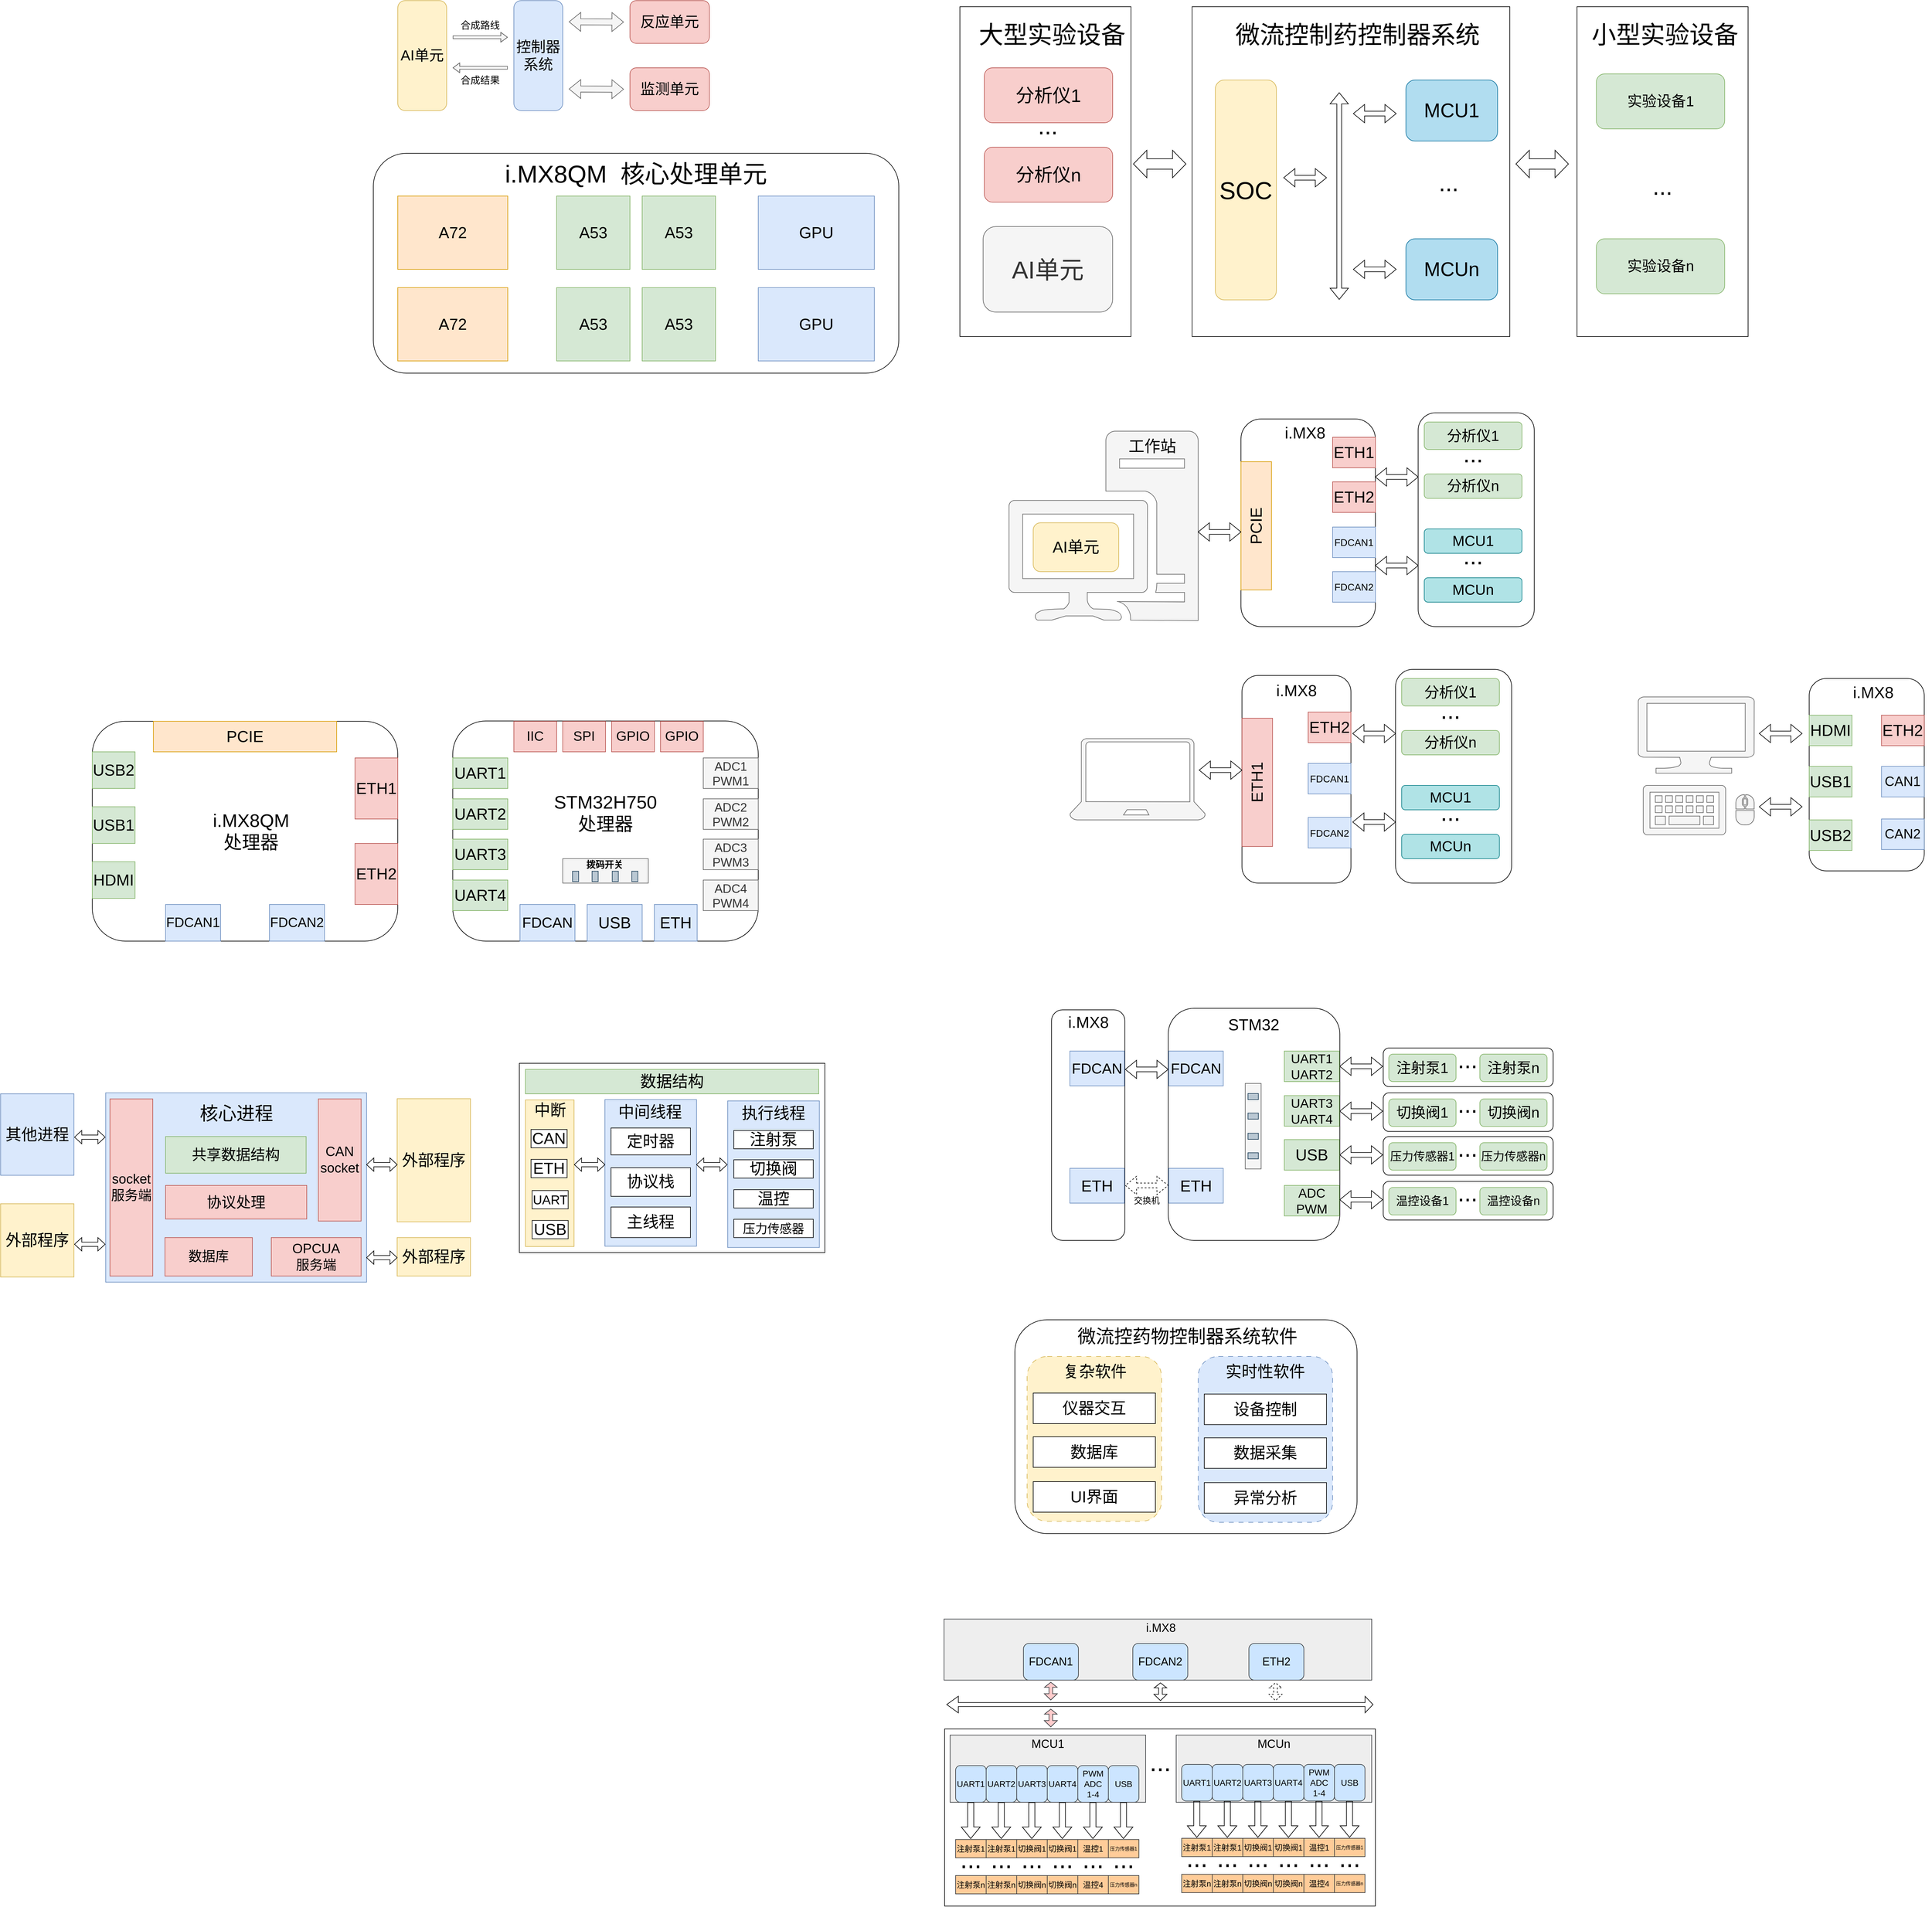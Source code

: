 <mxfile version="26.0.4">
  <diagram name="第 1 页" id="dDundkh1Q2r8naMCAjJB">
    <mxGraphModel dx="2321" dy="622" grid="1" gridSize="10" guides="1" tooltips="1" connect="1" arrows="1" fold="1" page="1" pageScale="1" pageWidth="1169" pageHeight="827" math="0" shadow="0">
      <root>
        <mxCell id="0" />
        <mxCell id="1" parent="0" />
        <mxCell id="1NpmpTxdHNmVaboXsNoh-15" value="" style="rounded=0;whiteSpace=wrap;html=1;" vertex="1" parent="1">
          <mxGeometry x="2050" y="140" width="280" height="540" as="geometry" />
        </mxCell>
        <mxCell id="1NpmpTxdHNmVaboXsNoh-19" value="&lt;font&gt;小型实验设备&lt;/font&gt;" style="text;strokeColor=none;align=center;fillColor=none;html=1;verticalAlign=middle;whiteSpace=wrap;rounded=0;fontSize=40;" vertex="1" parent="1">
          <mxGeometry x="2073" y="170" width="242.09" height="30" as="geometry" />
        </mxCell>
        <mxCell id="1NpmpTxdHNmVaboXsNoh-6" value="&lt;font&gt;外部大型设备&lt;/font&gt;" style="text;strokeColor=none;align=center;fillColor=none;html=1;verticalAlign=middle;whiteSpace=wrap;rounded=0;fontSize=40;" vertex="1" parent="1">
          <mxGeometry x="1430" y="170" width="242.09" height="30" as="geometry" />
        </mxCell>
        <mxCell id="1NpmpTxdHNmVaboXsNoh-7" value="" style="rounded=0;whiteSpace=wrap;html=1;" vertex="1" parent="1">
          <mxGeometry x="1420" y="140" width="520" height="540" as="geometry" />
        </mxCell>
        <mxCell id="1NpmpTxdHNmVaboXsNoh-3" value="" style="rounded=0;whiteSpace=wrap;html=1;" vertex="1" parent="1">
          <mxGeometry x="1040" y="140" width="280" height="540" as="geometry" />
        </mxCell>
        <mxCell id="mTrDEz1nqdT5TnVAm15j-2" value="&lt;font style=&quot;font-size: 24px;&quot;&gt;AI单元&lt;/font&gt;" style="rounded=1;whiteSpace=wrap;html=1;fillColor=#fff2cc;strokeColor=#d6b656;" parent="1" vertex="1">
          <mxGeometry x="120" y="130" width="80" height="180" as="geometry" />
        </mxCell>
        <mxCell id="mTrDEz1nqdT5TnVAm15j-6" value="&lt;font style=&quot;font-size: 24px;&quot;&gt;控制器系统&lt;/font&gt;" style="rounded=1;whiteSpace=wrap;html=1;fillColor=#dae8fc;strokeColor=#6c8ebf;" parent="1" vertex="1">
          <mxGeometry x="310" y="130" width="80" height="180" as="geometry" />
        </mxCell>
        <mxCell id="mTrDEz1nqdT5TnVAm15j-7" value="&lt;font style=&quot;font-size: 24px;&quot;&gt;反应单元&lt;/font&gt;" style="rounded=1;whiteSpace=wrap;html=1;fillColor=#f8cecc;strokeColor=#b85450;" parent="1" vertex="1">
          <mxGeometry x="500" y="130" width="130" height="70" as="geometry" />
        </mxCell>
        <mxCell id="mTrDEz1nqdT5TnVAm15j-8" value="&lt;span style=&quot;font-size: 24px;&quot;&gt;监测单元&lt;/span&gt;" style="rounded=1;whiteSpace=wrap;html=1;fillColor=#f8cecc;strokeColor=#b85450;glass=0;shadow=0;" parent="1" vertex="1">
          <mxGeometry x="500" y="240" width="130" height="70" as="geometry" />
        </mxCell>
        <mxCell id="mTrDEz1nqdT5TnVAm15j-9" value="" style="shape=flexArrow;endArrow=classic;startArrow=classic;html=1;rounded=0;fillColor=#f5f5f5;strokeColor=#666666;" parent="1" edge="1">
          <mxGeometry width="100" height="100" relative="1" as="geometry">
            <mxPoint x="400" y="164.71" as="sourcePoint" />
            <mxPoint x="490" y="165.13" as="targetPoint" />
          </mxGeometry>
        </mxCell>
        <mxCell id="mTrDEz1nqdT5TnVAm15j-10" value="" style="shape=flexArrow;endArrow=classic;startArrow=classic;html=1;rounded=0;fillColor=#f5f5f5;strokeColor=#666666;" parent="1" edge="1">
          <mxGeometry width="100" height="100" relative="1" as="geometry">
            <mxPoint x="400" y="274.71" as="sourcePoint" />
            <mxPoint x="490" y="275.13" as="targetPoint" />
          </mxGeometry>
        </mxCell>
        <mxCell id="mTrDEz1nqdT5TnVAm15j-12" value="" style="shape=flexArrow;endArrow=classic;html=1;rounded=0;width=4.8;endSize=3.288;endWidth=10.229;fillColor=#f5f5f5;strokeColor=#666666;" parent="1" edge="1">
          <mxGeometry width="50" height="50" relative="1" as="geometry">
            <mxPoint x="210" y="190" as="sourcePoint" />
            <mxPoint x="300" y="190" as="targetPoint" />
            <Array as="points">
              <mxPoint x="260" y="190" />
            </Array>
          </mxGeometry>
        </mxCell>
        <mxCell id="mTrDEz1nqdT5TnVAm15j-13" value="" style="shape=flexArrow;endArrow=classic;html=1;rounded=0;width=4.8;endSize=3.288;endWidth=10.229;fillColor=#f5f5f5;strokeColor=#666666;" parent="1" edge="1">
          <mxGeometry width="50" height="50" relative="1" as="geometry">
            <mxPoint x="300" y="240" as="sourcePoint" />
            <mxPoint x="210" y="240" as="targetPoint" />
            <Array as="points">
              <mxPoint x="260" y="240" />
            </Array>
          </mxGeometry>
        </mxCell>
        <mxCell id="mTrDEz1nqdT5TnVAm15j-15" value="合成路线" style="text;strokeColor=none;align=center;fillColor=none;html=1;verticalAlign=middle;whiteSpace=wrap;rounded=0;fontSize=16;" parent="1" vertex="1">
          <mxGeometry x="220" y="160" width="70" height="20" as="geometry" />
        </mxCell>
        <mxCell id="mTrDEz1nqdT5TnVAm15j-16" value="合成结果" style="text;strokeColor=none;align=center;fillColor=none;html=1;verticalAlign=middle;whiteSpace=wrap;rounded=0;fontSize=16;" parent="1" vertex="1">
          <mxGeometry x="220" y="250" width="70" height="20" as="geometry" />
        </mxCell>
        <mxCell id="O-WrQp41GENTJy3OARPs-1" value="" style="rounded=1;whiteSpace=wrap;html=1;" parent="1" vertex="1">
          <mxGeometry x="80" y="380" width="860" height="360" as="geometry" />
        </mxCell>
        <mxCell id="O-WrQp41GENTJy3OARPs-2" value="&lt;font style=&quot;font-size: 26px;&quot;&gt;A72&lt;/font&gt;" style="rounded=0;whiteSpace=wrap;html=1;fillColor=#ffe6cc;strokeColor=#d79b00;" parent="1" vertex="1">
          <mxGeometry x="120" y="450" width="180" height="120" as="geometry" />
        </mxCell>
        <mxCell id="O-WrQp41GENTJy3OARPs-3" value="&lt;font style=&quot;font-size: 26px;&quot;&gt;A72&lt;/font&gt;" style="rounded=0;whiteSpace=wrap;html=1;fillColor=#ffe6cc;strokeColor=#d79b00;" parent="1" vertex="1">
          <mxGeometry x="120" y="600" width="180" height="120" as="geometry" />
        </mxCell>
        <mxCell id="O-WrQp41GENTJy3OARPs-8" value="&lt;font style=&quot;font-size: 26px;&quot;&gt;GPU&lt;/font&gt;" style="rounded=0;whiteSpace=wrap;html=1;fillColor=#dae8fc;strokeColor=#6c8ebf;" parent="1" vertex="1">
          <mxGeometry x="710" y="450" width="190" height="120" as="geometry" />
        </mxCell>
        <mxCell id="O-WrQp41GENTJy3OARPs-9" value="&lt;font style=&quot;font-size: 26px;&quot;&gt;GPU&lt;/font&gt;" style="rounded=0;whiteSpace=wrap;html=1;fillColor=#dae8fc;strokeColor=#6c8ebf;" parent="1" vertex="1">
          <mxGeometry x="710" y="600" width="190" height="120" as="geometry" />
        </mxCell>
        <mxCell id="O-WrQp41GENTJy3OARPs-10" value="&lt;font style=&quot;font-size: 26px;&quot;&gt;A53&lt;/font&gt;" style="rounded=0;whiteSpace=wrap;html=1;fillColor=#d5e8d4;strokeColor=#82b366;" parent="1" vertex="1">
          <mxGeometry x="380" y="450" width="120" height="120" as="geometry" />
        </mxCell>
        <mxCell id="O-WrQp41GENTJy3OARPs-11" value="&lt;font style=&quot;font-size: 26px;&quot;&gt;A53&lt;/font&gt;" style="rounded=0;whiteSpace=wrap;html=1;fillColor=#d5e8d4;strokeColor=#82b366;" parent="1" vertex="1">
          <mxGeometry x="520" y="450" width="120" height="120" as="geometry" />
        </mxCell>
        <mxCell id="O-WrQp41GENTJy3OARPs-12" value="&lt;font style=&quot;font-size: 26px;&quot;&gt;A53&lt;/font&gt;" style="rounded=0;whiteSpace=wrap;html=1;fillColor=#d5e8d4;strokeColor=#82b366;" parent="1" vertex="1">
          <mxGeometry x="380" y="600" width="120" height="120" as="geometry" />
        </mxCell>
        <mxCell id="O-WrQp41GENTJy3OARPs-13" value="&lt;font style=&quot;font-size: 26px;&quot;&gt;A53&lt;/font&gt;" style="rounded=0;whiteSpace=wrap;html=1;fillColor=#d5e8d4;strokeColor=#82b366;" parent="1" vertex="1">
          <mxGeometry x="520" y="600" width="120" height="120" as="geometry" />
        </mxCell>
        <mxCell id="O-WrQp41GENTJy3OARPs-18" value="&lt;font&gt;i.MX8QM&amp;nbsp; 核心处理单元&lt;/font&gt;" style="text;strokeColor=none;align=center;fillColor=none;html=1;verticalAlign=middle;whiteSpace=wrap;rounded=0;fontSize=40;" parent="1" vertex="1">
          <mxGeometry x="260" y="398" width="500" height="30" as="geometry" />
        </mxCell>
        <mxCell id="O-WrQp41GENTJy3OARPs-20" value="" style="rounded=1;whiteSpace=wrap;html=1;shadow=0;" parent="1" vertex="1">
          <mxGeometry x="-380" y="1310" width="500" height="360" as="geometry" />
        </mxCell>
        <mxCell id="O-WrQp41GENTJy3OARPs-24" value="&lt;font style=&quot;font-size: 26px;&quot;&gt;PCIE&lt;/font&gt;" style="rounded=0;whiteSpace=wrap;html=1;fillColor=#ffe6cc;strokeColor=#d79b00;" parent="1" vertex="1">
          <mxGeometry x="-280" y="1310" width="300" height="50" as="geometry" />
        </mxCell>
        <mxCell id="O-WrQp41GENTJy3OARPs-25" value="&lt;font style=&quot;font-size: 26px;&quot;&gt;HDMI&lt;/font&gt;" style="rounded=0;whiteSpace=wrap;html=1;fillColor=#d5e8d4;strokeColor=#82b366;" parent="1" vertex="1">
          <mxGeometry x="-380" y="1540" width="70" height="60" as="geometry" />
        </mxCell>
        <mxCell id="O-WrQp41GENTJy3OARPs-27" value="i.MX8QM&lt;div&gt;处理器&lt;/div&gt;" style="text;strokeColor=none;align=center;fillColor=none;html=1;verticalAlign=middle;whiteSpace=wrap;rounded=0;fontSize=30;" parent="1" vertex="1">
          <mxGeometry x="-210" y="1440" width="180" height="100" as="geometry" />
        </mxCell>
        <mxCell id="O-WrQp41GENTJy3OARPs-28" value="&lt;font style=&quot;font-size: 26px;&quot;&gt;ETH1&lt;/font&gt;" style="rounded=0;whiteSpace=wrap;html=1;fillColor=#f8cecc;strokeColor=#b85450;" parent="1" vertex="1">
          <mxGeometry x="50" y="1370" width="70" height="100" as="geometry" />
        </mxCell>
        <mxCell id="O-WrQp41GENTJy3OARPs-29" value="&lt;font style=&quot;font-size: 26px;&quot;&gt;ETH2&lt;/font&gt;" style="rounded=0;whiteSpace=wrap;html=1;fillColor=#f8cecc;strokeColor=#b85450;" parent="1" vertex="1">
          <mxGeometry x="50" y="1510" width="70" height="100" as="geometry" />
        </mxCell>
        <mxCell id="O-WrQp41GENTJy3OARPs-31" value="&lt;font style=&quot;font-size: 26px;&quot;&gt;USB1&lt;/font&gt;" style="rounded=0;whiteSpace=wrap;html=1;fillColor=#d5e8d4;strokeColor=#82b366;" parent="1" vertex="1">
          <mxGeometry x="-380" y="1450" width="70" height="60" as="geometry" />
        </mxCell>
        <mxCell id="O-WrQp41GENTJy3OARPs-32" value="&lt;font style=&quot;font-size: 26px;&quot;&gt;USB2&lt;/font&gt;" style="rounded=0;whiteSpace=wrap;html=1;fillColor=#d5e8d4;strokeColor=#82b366;" parent="1" vertex="1">
          <mxGeometry x="-380" y="1360" width="70" height="60" as="geometry" />
        </mxCell>
        <mxCell id="O-WrQp41GENTJy3OARPs-33" value="&lt;font&gt;FDCAN1&lt;/font&gt;" style="rounded=0;whiteSpace=wrap;html=1;fillColor=#dae8fc;strokeColor=#6c8ebf;gradientColor=none;fontSize=22;" parent="1" vertex="1">
          <mxGeometry x="-260" y="1610" width="90" height="60" as="geometry" />
        </mxCell>
        <mxCell id="O-WrQp41GENTJy3OARPs-34" value="&lt;font&gt;FDCAN2&lt;/font&gt;" style="rounded=0;whiteSpace=wrap;html=1;fillColor=#dae8fc;strokeColor=#6c8ebf;fontSize=22;" parent="1" vertex="1">
          <mxGeometry x="-90" y="1610" width="90" height="60" as="geometry" />
        </mxCell>
        <mxCell id="O-WrQp41GENTJy3OARPs-36" value="" style="rounded=1;whiteSpace=wrap;html=1;shadow=0;" parent="1" vertex="1">
          <mxGeometry x="210" y="1309.5" width="500" height="360.5" as="geometry" />
        </mxCell>
        <mxCell id="O-WrQp41GENTJy3OARPs-37" value="&lt;font style=&quot;font-size: 26px;&quot;&gt;UART1&lt;/font&gt;" style="rounded=0;whiteSpace=wrap;html=1;fillColor=#d5e8d4;strokeColor=#82b366;" parent="1" vertex="1">
          <mxGeometry x="210" y="1370" width="90" height="50" as="geometry" />
        </mxCell>
        <mxCell id="O-WrQp41GENTJy3OARPs-39" value="&lt;div&gt;STM32H750处理器&lt;/div&gt;" style="text;strokeColor=none;align=center;fillColor=none;html=1;verticalAlign=middle;whiteSpace=wrap;rounded=0;fontSize=30;" parent="1" vertex="1">
          <mxGeometry x="370" y="1410" width="180" height="100" as="geometry" />
        </mxCell>
        <mxCell id="O-WrQp41GENTJy3OARPs-41" value="&lt;font style=&quot;font-size: 26px;&quot;&gt;ETH&lt;/font&gt;" style="rounded=0;whiteSpace=wrap;html=1;fillColor=#dae8fc;strokeColor=#6c8ebf;" parent="1" vertex="1">
          <mxGeometry x="540" y="1610" width="70" height="60" as="geometry" />
        </mxCell>
        <mxCell id="O-WrQp41GENTJy3OARPs-42" value="&lt;font style=&quot;font-size: 26px;&quot;&gt;USB&lt;/font&gt;" style="rounded=0;whiteSpace=wrap;html=1;fillColor=#dae8fc;strokeColor=#6c8ebf;" parent="1" vertex="1">
          <mxGeometry x="430" y="1610" width="90" height="60" as="geometry" />
        </mxCell>
        <mxCell id="O-WrQp41GENTJy3OARPs-44" value="&lt;font&gt;FDCAN&lt;/font&gt;" style="rounded=0;whiteSpace=wrap;html=1;fillColor=#dae8fc;strokeColor=#6c8ebf;gradientColor=none;fontSize=24;" parent="1" vertex="1">
          <mxGeometry x="320" y="1610" width="90" height="60" as="geometry" />
        </mxCell>
        <mxCell id="O-WrQp41GENTJy3OARPs-46" value="&lt;font style=&quot;font-size: 26px;&quot;&gt;UART2&lt;/font&gt;" style="rounded=0;whiteSpace=wrap;html=1;fillColor=#d5e8d4;strokeColor=#82b366;" parent="1" vertex="1">
          <mxGeometry x="210" y="1437" width="90" height="50" as="geometry" />
        </mxCell>
        <mxCell id="O-WrQp41GENTJy3OARPs-47" value="&lt;font style=&quot;font-size: 26px;&quot;&gt;UART3&lt;/font&gt;" style="rounded=0;whiteSpace=wrap;html=1;fillColor=#d5e8d4;strokeColor=#82b366;" parent="1" vertex="1">
          <mxGeometry x="210" y="1503" width="90" height="50" as="geometry" />
        </mxCell>
        <mxCell id="O-WrQp41GENTJy3OARPs-48" value="&lt;font style=&quot;font-size: 26px;&quot;&gt;UART4&lt;/font&gt;" style="rounded=0;whiteSpace=wrap;html=1;fillColor=#d5e8d4;strokeColor=#82b366;" parent="1" vertex="1">
          <mxGeometry x="210" y="1570" width="90" height="50" as="geometry" />
        </mxCell>
        <mxCell id="O-WrQp41GENTJy3OARPs-49" value="&lt;div&gt;&lt;font style=&quot;font-size: 20px;&quot;&gt;ADC1&lt;/font&gt;&lt;/div&gt;&lt;font style=&quot;font-size: 20px;&quot;&gt;PWM1&lt;/font&gt;" style="rounded=0;whiteSpace=wrap;html=1;fillColor=#f5f5f5;strokeColor=#666666;fontColor=#333333;" parent="1" vertex="1">
          <mxGeometry x="620" y="1370" width="90" height="50" as="geometry" />
        </mxCell>
        <mxCell id="O-WrQp41GENTJy3OARPs-50" value="&lt;div&gt;&lt;font style=&quot;font-size: 20px;&quot;&gt;ADC2&lt;/font&gt;&lt;/div&gt;&lt;font style=&quot;font-size: 20px;&quot;&gt;PWM2&lt;/font&gt;" style="rounded=0;whiteSpace=wrap;html=1;fillColor=#f5f5f5;strokeColor=#666666;fontColor=#333333;" parent="1" vertex="1">
          <mxGeometry x="620" y="1437" width="90" height="50" as="geometry" />
        </mxCell>
        <mxCell id="O-WrQp41GENTJy3OARPs-51" value="&lt;div&gt;&lt;font style=&quot;font-size: 20px;&quot;&gt;ADC3&lt;/font&gt;&lt;/div&gt;&lt;font style=&quot;font-size: 20px;&quot;&gt;PWM3&lt;/font&gt;" style="rounded=0;whiteSpace=wrap;html=1;fillColor=#f5f5f5;strokeColor=#666666;fontColor=#333333;" parent="1" vertex="1">
          <mxGeometry x="620" y="1503" width="90" height="50" as="geometry" />
        </mxCell>
        <mxCell id="O-WrQp41GENTJy3OARPs-52" value="&lt;div&gt;&lt;font style=&quot;font-size: 20px;&quot;&gt;ADC4&lt;/font&gt;&lt;/div&gt;&lt;font style=&quot;font-size: 20px;&quot;&gt;PWM4&lt;/font&gt;" style="rounded=0;whiteSpace=wrap;html=1;fillColor=#f5f5f5;strokeColor=#666666;fontColor=#333333;" parent="1" vertex="1">
          <mxGeometry x="620" y="1570" width="90" height="50" as="geometry" />
        </mxCell>
        <mxCell id="O-WrQp41GENTJy3OARPs-53" value="&lt;font&gt;IIC&lt;/font&gt;" style="rounded=0;whiteSpace=wrap;html=1;fillColor=#f8cecc;strokeColor=#b85450;fontSize=22;" parent="1" vertex="1">
          <mxGeometry x="310" y="1310" width="70" height="50" as="geometry" />
        </mxCell>
        <mxCell id="O-WrQp41GENTJy3OARPs-56" value="SPI" style="rounded=0;whiteSpace=wrap;html=1;fillColor=#f8cecc;strokeColor=#b85450;fontSize=22;" parent="1" vertex="1">
          <mxGeometry x="390" y="1310" width="70" height="50" as="geometry" />
        </mxCell>
        <mxCell id="O-WrQp41GENTJy3OARPs-57" value="GPIO" style="rounded=0;whiteSpace=wrap;html=1;fillColor=#f8cecc;strokeColor=#b85450;fontSize=22;" parent="1" vertex="1">
          <mxGeometry x="470" y="1310" width="70" height="50" as="geometry" />
        </mxCell>
        <mxCell id="O-WrQp41GENTJy3OARPs-58" value="&lt;font&gt;GPIO&lt;/font&gt;" style="rounded=0;whiteSpace=wrap;html=1;fillColor=#f8cecc;strokeColor=#b85450;fontSize=22;" parent="1" vertex="1">
          <mxGeometry x="550" y="1310" width="70" height="50" as="geometry" />
        </mxCell>
        <mxCell id="O-WrQp41GENTJy3OARPs-98" value="" style="rounded=1;whiteSpace=wrap;html=1;shadow=0;" parent="1" vertex="1">
          <mxGeometry x="1190" y="1782.5" width="120" height="377.5" as="geometry" />
        </mxCell>
        <mxCell id="O-WrQp41GENTJy3OARPs-100" value="i.MX8" style="text;strokeColor=none;align=center;fillColor=none;html=1;verticalAlign=middle;whiteSpace=wrap;rounded=0;fontSize=26;" parent="1" vertex="1">
          <mxGeometry x="1207.5" y="1783" width="85" height="40" as="geometry" />
        </mxCell>
        <mxCell id="O-WrQp41GENTJy3OARPs-110" value="" style="html=1;shadow=0;dashed=0;align=center;verticalAlign=middle;shape=mxgraph.arrows2.twoWayArrow;dy=0.74;dx=18.33;" parent="1" vertex="1">
          <mxGeometry x="1310.83" y="1865" width="70" height="30" as="geometry" />
        </mxCell>
        <mxCell id="O-WrQp41GENTJy3OARPs-122" value="" style="rounded=1;whiteSpace=wrap;html=1;shadow=0;" parent="1" vertex="1">
          <mxGeometry x="1381" y="1780" width="280.83" height="380" as="geometry" />
        </mxCell>
        <mxCell id="O-WrQp41GENTJy3OARPs-124" value="STM32" style="text;align=center;html=1;verticalAlign=middle;whiteSpace=wrap;rounded=0;fontSize=26;" parent="1" vertex="1">
          <mxGeometry x="1471" y="1790" width="100" height="33" as="geometry" />
        </mxCell>
        <mxCell id="O-WrQp41GENTJy3OARPs-127" value="FDCAN" style="rounded=0;whiteSpace=wrap;html=1;fillColor=#dae8fc;strokeColor=#6c8ebf;gradientColor=none;fontSize=24;" parent="1" vertex="1">
          <mxGeometry x="1381.83" y="1850" width="89.17" height="57" as="geometry" />
        </mxCell>
        <mxCell id="O-WrQp41GENTJy3OARPs-136" value="" style="html=1;shadow=0;dashed=0;align=center;verticalAlign=middle;shape=mxgraph.arrows2.twoWayArrow;dy=0.74;dx=18.33;" parent="1" vertex="1">
          <mxGeometry x="1661.83" y="1860" width="70" height="30" as="geometry" />
        </mxCell>
        <mxCell id="O-WrQp41GENTJy3OARPs-138" value="&lt;font style=&quot;font-size: 26px;&quot;&gt;ETH&lt;/font&gt;" style="rounded=0;whiteSpace=wrap;html=1;fillColor=#dae8fc;strokeColor=#6c8ebf;" parent="1" vertex="1">
          <mxGeometry x="1381.83" y="2042" width="89.17" height="57" as="geometry" />
        </mxCell>
        <mxCell id="O-WrQp41GENTJy3OARPs-139" value="FDCAN" style="rounded=0;whiteSpace=wrap;html=1;fillColor=#dae8fc;strokeColor=#6c8ebf;gradientColor=none;fontSize=24;" parent="1" vertex="1">
          <mxGeometry x="1220" y="1850" width="89.17" height="57" as="geometry" />
        </mxCell>
        <mxCell id="O-WrQp41GENTJy3OARPs-140" value="&lt;font style=&quot;font-size: 26px;&quot;&gt;ETH&lt;/font&gt;" style="rounded=0;whiteSpace=wrap;html=1;fillColor=#dae8fc;strokeColor=#6c8ebf;" parent="1" vertex="1">
          <mxGeometry x="1220" y="2042" width="89.17" height="57" as="geometry" />
        </mxCell>
        <mxCell id="O-WrQp41GENTJy3OARPs-142" value="" style="html=1;shadow=0;dashed=1;align=center;verticalAlign=middle;shape=mxgraph.arrows2.twoWayArrow;dy=0.74;dx=18.33;" parent="1" vertex="1">
          <mxGeometry x="1310.83" y="2055" width="70" height="30" as="geometry" />
        </mxCell>
        <mxCell id="O-WrQp41GENTJy3OARPs-143" value="&lt;font style=&quot;font-size: 21px;&quot;&gt;UART1&lt;/font&gt;&lt;div&gt;&lt;font style=&quot;font-size: 21px;&quot;&gt;UART2&lt;/font&gt;&lt;/div&gt;" style="rounded=0;whiteSpace=wrap;html=1;fillColor=#d5e8d4;strokeColor=#82b366;" parent="1" vertex="1">
          <mxGeometry x="1571" y="1850" width="90" height="50" as="geometry" />
        </mxCell>
        <mxCell id="O-WrQp41GENTJy3OARPs-144" value="" style="rounded=1;whiteSpace=wrap;html=1;shadow=0;" parent="1" vertex="1">
          <mxGeometry x="1732.83" y="1845" width="278.17" height="63.25" as="geometry" />
        </mxCell>
        <mxCell id="O-WrQp41GENTJy3OARPs-145" value="&lt;span style=&quot;font-size: 24px;&quot;&gt;注射泵1&lt;/span&gt;" style="rounded=1;whiteSpace=wrap;html=1;fillColor=#d5e8d4;strokeColor=#82b366;glass=0;shadow=0;" parent="1" vertex="1">
          <mxGeometry x="1742" y="1855" width="110" height="45" as="geometry" />
        </mxCell>
        <mxCell id="O-WrQp41GENTJy3OARPs-146" value="&lt;span style=&quot;font-size: 24px;&quot;&gt;注射泵n&lt;/span&gt;" style="rounded=1;whiteSpace=wrap;html=1;fillColor=#d5e8d4;strokeColor=#82b366;glass=0;shadow=0;" parent="1" vertex="1">
          <mxGeometry x="1891" y="1855" width="110" height="45" as="geometry" />
        </mxCell>
        <mxCell id="O-WrQp41GENTJy3OARPs-147" value="..." style="text;strokeColor=none;align=center;fillColor=none;html=1;verticalAlign=middle;whiteSpace=wrap;rounded=0;fontSize=39;" parent="1" vertex="1">
          <mxGeometry x="1841" y="1850" width="60" height="30" as="geometry" />
        </mxCell>
        <mxCell id="O-WrQp41GENTJy3OARPs-148" value="" style="html=1;shadow=0;dashed=0;align=center;verticalAlign=middle;shape=mxgraph.arrows2.twoWayArrow;dy=0.74;dx=18.33;" parent="1" vertex="1">
          <mxGeometry x="1661.83" y="1933.38" width="70" height="30" as="geometry" />
        </mxCell>
        <mxCell id="O-WrQp41GENTJy3OARPs-150" value="" style="rounded=1;whiteSpace=wrap;html=1;shadow=0;" parent="1" vertex="1">
          <mxGeometry x="1732.83" y="1918.38" width="278.17" height="63.25" as="geometry" />
        </mxCell>
        <mxCell id="O-WrQp41GENTJy3OARPs-151" value="&lt;span style=&quot;font-size: 24px;&quot;&gt;切换阀1&lt;/span&gt;" style="rounded=1;whiteSpace=wrap;html=1;fillColor=#d5e8d4;strokeColor=#82b366;glass=0;shadow=0;" parent="1" vertex="1">
          <mxGeometry x="1742" y="1928.38" width="110" height="45" as="geometry" />
        </mxCell>
        <mxCell id="O-WrQp41GENTJy3OARPs-152" value="&lt;span style=&quot;font-size: 24px;&quot;&gt;切换阀n&lt;/span&gt;" style="rounded=1;whiteSpace=wrap;html=1;fillColor=#d5e8d4;strokeColor=#82b366;glass=0;shadow=0;" parent="1" vertex="1">
          <mxGeometry x="1891" y="1928.38" width="110" height="45" as="geometry" />
        </mxCell>
        <mxCell id="O-WrQp41GENTJy3OARPs-153" value="..." style="text;strokeColor=none;align=center;fillColor=none;html=1;verticalAlign=middle;whiteSpace=wrap;rounded=0;fontSize=39;" parent="1" vertex="1">
          <mxGeometry x="1841" y="1923.38" width="60" height="30" as="geometry" />
        </mxCell>
        <mxCell id="O-WrQp41GENTJy3OARPs-160" value="" style="html=1;shadow=0;dashed=0;align=center;verticalAlign=middle;shape=mxgraph.arrows2.twoWayArrow;dy=0.74;dx=18.33;" parent="1" vertex="1">
          <mxGeometry x="1661.83" y="2005" width="70" height="30" as="geometry" />
        </mxCell>
        <mxCell id="O-WrQp41GENTJy3OARPs-161" value="&lt;font&gt;USB&lt;/font&gt;" style="rounded=0;whiteSpace=wrap;html=1;fillColor=#d5e8d4;strokeColor=#82b366;fontSize=26;" parent="1" vertex="1">
          <mxGeometry x="1571" y="1995" width="90" height="50" as="geometry" />
        </mxCell>
        <mxCell id="O-WrQp41GENTJy3OARPs-162" value="" style="rounded=1;whiteSpace=wrap;html=1;shadow=0;" parent="1" vertex="1">
          <mxGeometry x="1732.83" y="1990" width="278.17" height="63.25" as="geometry" />
        </mxCell>
        <mxCell id="O-WrQp41GENTJy3OARPs-163" value="&lt;font style=&quot;font-size: 19px;&quot;&gt;压力传感器1&lt;/font&gt;" style="rounded=1;whiteSpace=wrap;html=1;fillColor=#d5e8d4;strokeColor=#82b366;glass=0;shadow=0;" parent="1" vertex="1">
          <mxGeometry x="1742" y="2000" width="110" height="45" as="geometry" />
        </mxCell>
        <mxCell id="O-WrQp41GENTJy3OARPs-165" value="..." style="text;strokeColor=none;align=center;fillColor=none;html=1;verticalAlign=middle;whiteSpace=wrap;rounded=0;fontSize=39;" parent="1" vertex="1">
          <mxGeometry x="1841" y="1995" width="60" height="30" as="geometry" />
        </mxCell>
        <mxCell id="O-WrQp41GENTJy3OARPs-166" value="&lt;font style=&quot;font-size: 19px;&quot;&gt;压力传感器n&lt;/font&gt;" style="rounded=1;whiteSpace=wrap;html=1;fillColor=#d5e8d4;strokeColor=#82b366;glass=0;shadow=0;" parent="1" vertex="1">
          <mxGeometry x="1891" y="2000" width="110" height="45" as="geometry" />
        </mxCell>
        <mxCell id="O-WrQp41GENTJy3OARPs-167" value="&lt;font style=&quot;font-size: 21px;&quot;&gt;UART3&lt;/font&gt;&lt;div&gt;&lt;font style=&quot;font-size: 21px;&quot;&gt;UART4&lt;/font&gt;&lt;/div&gt;" style="rounded=0;whiteSpace=wrap;html=1;fillColor=#d5e8d4;strokeColor=#82b366;" parent="1" vertex="1">
          <mxGeometry x="1571" y="1923" width="90" height="50" as="geometry" />
        </mxCell>
        <mxCell id="O-WrQp41GENTJy3OARPs-169" value="&lt;span style=&quot;font-size: 21px;&quot;&gt;ADC&lt;/span&gt;&lt;br&gt;&lt;div&gt;&lt;span style=&quot;font-size: 21px;&quot;&gt;PWM&lt;/span&gt;&lt;/div&gt;" style="rounded=0;whiteSpace=wrap;html=1;fillColor=#d5e8d4;strokeColor=#82b366;" parent="1" vertex="1">
          <mxGeometry x="1571" y="2070" width="90" height="50" as="geometry" />
        </mxCell>
        <mxCell id="O-WrQp41GENTJy3OARPs-175" value="" style="html=1;shadow=0;dashed=0;align=center;verticalAlign=middle;shape=mxgraph.arrows2.twoWayArrow;dy=0.74;dx=18.33;" parent="1" vertex="1">
          <mxGeometry x="1661.83" y="2078.38" width="70" height="30" as="geometry" />
        </mxCell>
        <mxCell id="O-WrQp41GENTJy3OARPs-176" value="" style="rounded=1;whiteSpace=wrap;html=1;shadow=0;" parent="1" vertex="1">
          <mxGeometry x="1732.83" y="2063.38" width="278.17" height="63.25" as="geometry" />
        </mxCell>
        <mxCell id="O-WrQp41GENTJy3OARPs-177" value="&lt;font style=&quot;font-size: 19px;&quot;&gt;温控设备1&lt;/font&gt;" style="rounded=1;whiteSpace=wrap;html=1;fillColor=#d5e8d4;strokeColor=#82b366;glass=0;shadow=0;" parent="1" vertex="1">
          <mxGeometry x="1742" y="2073.38" width="110" height="45" as="geometry" />
        </mxCell>
        <mxCell id="O-WrQp41GENTJy3OARPs-178" value="..." style="text;strokeColor=none;align=center;fillColor=none;html=1;verticalAlign=middle;whiteSpace=wrap;rounded=0;fontSize=39;" parent="1" vertex="1">
          <mxGeometry x="1841" y="2068.38" width="60" height="30" as="geometry" />
        </mxCell>
        <mxCell id="O-WrQp41GENTJy3OARPs-179" value="&lt;font style=&quot;font-size: 19px;&quot;&gt;温控设备n&lt;/font&gt;" style="rounded=1;whiteSpace=wrap;html=1;fillColor=#d5e8d4;strokeColor=#82b366;glass=0;shadow=0;" parent="1" vertex="1">
          <mxGeometry x="1891" y="2073.38" width="110" height="45" as="geometry" />
        </mxCell>
        <mxCell id="O-WrQp41GENTJy3OARPs-180" value="SOC" style="rounded=1;whiteSpace=wrap;html=1;shadow=0;fontSize=40;fillColor=#fff2cc;strokeColor=#d6b656;" parent="1" vertex="1">
          <mxGeometry x="1458" y="260" width="100" height="360" as="geometry" />
        </mxCell>
        <mxCell id="O-WrQp41GENTJy3OARPs-182" value="MCU1" style="rounded=1;whiteSpace=wrap;html=1;shadow=0;fontSize=32;fillColor=#b1ddf0;strokeColor=#10739e;" parent="1" vertex="1">
          <mxGeometry x="1770" y="260" width="150" height="100" as="geometry" />
        </mxCell>
        <mxCell id="O-WrQp41GENTJy3OARPs-185" value="" style="html=1;shadow=0;dashed=0;align=center;verticalAlign=middle;shape=mxgraph.arrows2.twoWayArrow;dy=0.62;dx=22;" parent="1" vertex="1">
          <mxGeometry x="1324" y="375" width="86" height="45" as="geometry" />
        </mxCell>
        <mxCell id="O-WrQp41GENTJy3OARPs-187" value="..." style="text;strokeColor=none;align=center;fillColor=none;html=1;verticalAlign=middle;whiteSpace=wrap;rounded=0;fontSize=39;" parent="1" vertex="1">
          <mxGeometry x="1810" y="414" width="60" height="30" as="geometry" />
        </mxCell>
        <mxCell id="O-WrQp41GENTJy3OARPs-188" value="&lt;span style=&quot;font-size: 24px;&quot;&gt;实验设备1&lt;/span&gt;" style="rounded=1;whiteSpace=wrap;html=1;fillColor=#d5e8d4;strokeColor=#82b366;glass=0;shadow=0;" parent="1" vertex="1">
          <mxGeometry x="2081.67" y="250" width="210" height="90" as="geometry" />
        </mxCell>
        <mxCell id="O-WrQp41GENTJy3OARPs-190" value="..." style="text;strokeColor=none;align=center;fillColor=none;html=1;verticalAlign=middle;whiteSpace=wrap;rounded=0;fontSize=39;" parent="1" vertex="1">
          <mxGeometry x="2160" y="420" width="60" height="30" as="geometry" />
        </mxCell>
        <mxCell id="O-WrQp41GENTJy3OARPs-195" value="&lt;span&gt;分析仪1&lt;/span&gt;" style="rounded=1;whiteSpace=wrap;html=1;fillColor=#f8cecc;strokeColor=#b85450;glass=0;shadow=0;fontSize=30;" parent="1" vertex="1">
          <mxGeometry x="1080" y="240" width="210" height="90" as="geometry" />
        </mxCell>
        <mxCell id="O-WrQp41GENTJy3OARPs-199" value="MCUn" style="rounded=1;whiteSpace=wrap;html=1;shadow=0;fontSize=32;fillColor=#b1ddf0;strokeColor=#10739e;" parent="1" vertex="1">
          <mxGeometry x="1770" y="520" width="150" height="100" as="geometry" />
        </mxCell>
        <mxCell id="O-WrQp41GENTJy3OARPs-205" value="" style="html=1;shadow=0;dashed=0;align=center;verticalAlign=middle;shape=mxgraph.arrows2.twoWayArrow;dy=0.74;dx=18.33;" parent="1" vertex="1">
          <mxGeometry x="1570" y="405" width="70" height="30" as="geometry" />
        </mxCell>
        <mxCell id="O-WrQp41GENTJy3OARPs-210" value="AI单元" style="rounded=1;whiteSpace=wrap;html=1;shadow=0;fontSize=40;fillColor=#f5f5f5;strokeColor=#666666;fontColor=#333333;" parent="1" vertex="1">
          <mxGeometry x="1078" y="500" width="212" height="140" as="geometry" />
        </mxCell>
        <mxCell id="FVk3EEE_uI1t8pD1HrtK-1" value="" style="rounded=1;whiteSpace=wrap;html=1;shadow=0;" parent="1" vertex="1">
          <mxGeometry x="1790" y="805" width="190" height="350" as="geometry" />
        </mxCell>
        <mxCell id="FVk3EEE_uI1t8pD1HrtK-2" value="" style="sketch=0;aspect=fixed;pointerEvents=1;shadow=0;dashed=0;html=1;strokeColor=#666666;labelPosition=center;verticalLabelPosition=bottom;verticalAlign=top;align=center;fillColor=#f5f5f5;shape=mxgraph.mscae.enterprise.workstation_client;fontColor=#333333;flipH=1;" parent="1" vertex="1">
          <mxGeometry x="1120" y="835" width="310" height="310" as="geometry" />
        </mxCell>
        <mxCell id="FVk3EEE_uI1t8pD1HrtK-3" value="" style="rounded=1;whiteSpace=wrap;html=1;shadow=0;" parent="1" vertex="1">
          <mxGeometry x="1500" y="815" width="220" height="340" as="geometry" />
        </mxCell>
        <mxCell id="FVk3EEE_uI1t8pD1HrtK-4" value="&lt;font style=&quot;font-size: 26px;&quot;&gt;PCIE&lt;/font&gt;" style="rounded=0;whiteSpace=wrap;html=1;fillColor=#ffe6cc;strokeColor=#d79b00;rotation=-90;" parent="1" vertex="1">
          <mxGeometry x="1420" y="965" width="210" height="50" as="geometry" />
        </mxCell>
        <mxCell id="FVk3EEE_uI1t8pD1HrtK-5" value="i.MX8" style="text;strokeColor=none;align=center;fillColor=none;html=1;verticalAlign=middle;whiteSpace=wrap;rounded=0;fontSize=26;" parent="1" vertex="1">
          <mxGeometry x="1510" y="818" width="190" height="40" as="geometry" />
        </mxCell>
        <mxCell id="FVk3EEE_uI1t8pD1HrtK-6" value="&lt;font style=&quot;font-size: 26px;&quot;&gt;ETH1&lt;/font&gt;" style="rounded=0;whiteSpace=wrap;html=1;fillColor=#f8cecc;strokeColor=#b85450;" parent="1" vertex="1">
          <mxGeometry x="1650" y="845" width="70" height="50" as="geometry" />
        </mxCell>
        <mxCell id="FVk3EEE_uI1t8pD1HrtK-7" value="&lt;font style=&quot;font-size: 26px;&quot;&gt;ETH2&lt;/font&gt;" style="rounded=0;whiteSpace=wrap;html=1;fillColor=#f8cecc;strokeColor=#b85450;" parent="1" vertex="1">
          <mxGeometry x="1650" y="918" width="70" height="50" as="geometry" />
        </mxCell>
        <mxCell id="FVk3EEE_uI1t8pD1HrtK-8" value="FDCAN1" style="rounded=0;whiteSpace=wrap;html=1;fillColor=#dae8fc;strokeColor=#6c8ebf;gradientColor=none;fontSize=16;" parent="1" vertex="1">
          <mxGeometry x="1650" y="992" width="70" height="50" as="geometry" />
        </mxCell>
        <mxCell id="FVk3EEE_uI1t8pD1HrtK-9" value="" style="verticalLabelPosition=bottom;html=1;verticalAlign=top;align=center;strokeColor=#666666;fillColor=#f5f5f5;shape=mxgraph.azure.computer;pointerEvents=1;fontColor=#333333;" parent="1" vertex="1">
          <mxGeometry x="2150" y="1270" width="190" height="125" as="geometry" />
        </mxCell>
        <mxCell id="FVk3EEE_uI1t8pD1HrtK-10" value="" style="sketch=0;aspect=fixed;pointerEvents=1;shadow=0;dashed=0;html=1;strokeColor=#666666;labelPosition=center;verticalLabelPosition=bottom;verticalAlign=top;align=center;fillColor=#f5f5f5;shape=mxgraph.azure.laptop;fontColor=#333333;" parent="1" vertex="1">
          <mxGeometry x="1220" y="1338.5" width="221.67" height="133" as="geometry" />
        </mxCell>
        <mxCell id="FVk3EEE_uI1t8pD1HrtK-11" value="工作站" style="text;strokeColor=none;align=center;fillColor=none;html=1;verticalAlign=middle;whiteSpace=wrap;rounded=0;fontSize=26;" parent="1" vertex="1">
          <mxGeometry x="1260" y="840" width="190" height="40" as="geometry" />
        </mxCell>
        <mxCell id="FVk3EEE_uI1t8pD1HrtK-12" value="&lt;font style=&quot;font-size: 26px;&quot;&gt;AI单元&lt;/font&gt;" style="rounded=1;whiteSpace=wrap;html=1;fillColor=#fff2cc;strokeColor=#d6b656;" parent="1" vertex="1">
          <mxGeometry x="1160" y="985" width="140" height="80" as="geometry" />
        </mxCell>
        <mxCell id="FVk3EEE_uI1t8pD1HrtK-13" value="FDCAN2" style="rounded=0;whiteSpace=wrap;html=1;fillColor=#dae8fc;strokeColor=#6c8ebf;gradientColor=none;fontSize=16;" parent="1" vertex="1">
          <mxGeometry x="1650" y="1065" width="70" height="50" as="geometry" />
        </mxCell>
        <mxCell id="FVk3EEE_uI1t8pD1HrtK-14" value="" style="sketch=0;aspect=fixed;pointerEvents=1;shadow=0;dashed=0;html=1;strokeColor=#666666;labelPosition=center;verticalLabelPosition=bottom;verticalAlign=top;align=center;fillColor=#f5f5f5;shape=mxgraph.mscae.enterprise.keyboard;fontColor=#333333;" parent="1" vertex="1">
          <mxGeometry x="2158.33" y="1415" width="135" height="81" as="geometry" />
        </mxCell>
        <mxCell id="FVk3EEE_uI1t8pD1HrtK-15" value="" style="sketch=0;aspect=fixed;pointerEvents=1;shadow=0;dashed=0;html=1;labelPosition=center;verticalLabelPosition=bottom;verticalAlign=top;align=center;shape=mxgraph.mscae.enterprise.mouse;fillColor=#f5f5f5;fontColor=#333333;strokeColor=#666666;" parent="1" vertex="1">
          <mxGeometry x="2310" y="1430" width="30" height="50" as="geometry" />
        </mxCell>
        <mxCell id="FVk3EEE_uI1t8pD1HrtK-16" value="&lt;span style=&quot;font-size: 24px;&quot;&gt;分析仪1&lt;/span&gt;" style="rounded=1;whiteSpace=wrap;html=1;fillColor=#d5e8d4;strokeColor=#82b366;glass=0;shadow=0;" parent="1" vertex="1">
          <mxGeometry x="1800" y="820" width="160" height="45" as="geometry" />
        </mxCell>
        <mxCell id="FVk3EEE_uI1t8pD1HrtK-17" value="&lt;span style=&quot;font-size: 24px;&quot;&gt;分析仪n&lt;/span&gt;" style="rounded=1;whiteSpace=wrap;html=1;fillColor=#d5e8d4;strokeColor=#82b366;glass=0;shadow=0;" parent="1" vertex="1">
          <mxGeometry x="1800" y="905" width="160" height="40" as="geometry" />
        </mxCell>
        <mxCell id="FVk3EEE_uI1t8pD1HrtK-18" value="&lt;span style=&quot;font-size: 24px;&quot;&gt;MCU1&lt;/span&gt;" style="rounded=1;whiteSpace=wrap;html=1;glass=0;shadow=0;fillColor=#b0e3e6;strokeColor=#0e8088;" parent="1" vertex="1">
          <mxGeometry x="1800" y="995" width="160" height="40" as="geometry" />
        </mxCell>
        <mxCell id="FVk3EEE_uI1t8pD1HrtK-19" value="&lt;span style=&quot;font-size: 24px;&quot;&gt;MCUn&lt;/span&gt;" style="rounded=1;whiteSpace=wrap;html=1;fillColor=#b0e3e6;strokeColor=#0e8088;glass=0;shadow=0;" parent="1" vertex="1">
          <mxGeometry x="1800" y="1075" width="160" height="40" as="geometry" />
        </mxCell>
        <mxCell id="FVk3EEE_uI1t8pD1HrtK-20" value="..." style="text;strokeColor=none;align=center;fillColor=none;html=1;verticalAlign=middle;whiteSpace=wrap;rounded=0;fontSize=39;" parent="1" vertex="1">
          <mxGeometry x="1850" y="858" width="60" height="30" as="geometry" />
        </mxCell>
        <mxCell id="FVk3EEE_uI1t8pD1HrtK-21" value="..." style="text;strokeColor=none;align=center;fillColor=none;html=1;verticalAlign=middle;whiteSpace=wrap;rounded=0;fontSize=39;" parent="1" vertex="1">
          <mxGeometry x="1850" y="1025" width="60" height="30" as="geometry" />
        </mxCell>
        <mxCell id="FVk3EEE_uI1t8pD1HrtK-22" value="" style="html=1;shadow=0;dashed=0;align=center;verticalAlign=middle;shape=mxgraph.arrows2.twoWayArrow;dy=0.74;dx=18.33;" parent="1" vertex="1">
          <mxGeometry x="1720" y="895" width="70" height="30" as="geometry" />
        </mxCell>
        <mxCell id="FVk3EEE_uI1t8pD1HrtK-23" value="" style="html=1;shadow=0;dashed=0;align=center;verticalAlign=middle;shape=mxgraph.arrows2.twoWayArrow;dy=0.74;dx=18.33;" parent="1" vertex="1">
          <mxGeometry x="1720" y="1040" width="70" height="30" as="geometry" />
        </mxCell>
        <mxCell id="FVk3EEE_uI1t8pD1HrtK-24" value="" style="html=1;shadow=0;dashed=0;align=center;verticalAlign=middle;shape=mxgraph.arrows2.twoWayArrow;dy=0.74;dx=18.33;" parent="1" vertex="1">
          <mxGeometry x="1430" y="985" width="70" height="30" as="geometry" />
        </mxCell>
        <mxCell id="FVk3EEE_uI1t8pD1HrtK-25" value="" style="rounded=1;whiteSpace=wrap;html=1;shadow=0;" parent="1" vertex="1">
          <mxGeometry x="1501.67" y="1235" width="178.33" height="340" as="geometry" />
        </mxCell>
        <mxCell id="FVk3EEE_uI1t8pD1HrtK-26" value="&lt;font style=&quot;font-size: 26px;&quot;&gt;ETH1&lt;/font&gt;" style="rounded=0;whiteSpace=wrap;html=1;fillColor=#f8cecc;strokeColor=#b85450;rotation=-90;" parent="1" vertex="1">
          <mxGeometry x="1421.67" y="1385" width="210" height="50" as="geometry" />
        </mxCell>
        <mxCell id="FVk3EEE_uI1t8pD1HrtK-27" value="i.MX8" style="text;strokeColor=none;align=center;fillColor=none;html=1;verticalAlign=middle;whiteSpace=wrap;rounded=0;fontSize=26;" parent="1" vertex="1">
          <mxGeometry x="1495.84" y="1240" width="190" height="40" as="geometry" />
        </mxCell>
        <mxCell id="FVk3EEE_uI1t8pD1HrtK-28" value="&lt;font style=&quot;font-size: 26px;&quot;&gt;ETH2&lt;/font&gt;" style="rounded=0;whiteSpace=wrap;html=1;fillColor=#f8cecc;strokeColor=#b85450;" parent="1" vertex="1">
          <mxGeometry x="1610" y="1295" width="70" height="50" as="geometry" />
        </mxCell>
        <mxCell id="FVk3EEE_uI1t8pD1HrtK-29" value="FDCAN1" style="rounded=0;whiteSpace=wrap;html=1;fillColor=#dae8fc;strokeColor=#6c8ebf;gradientColor=none;fontSize=16;" parent="1" vertex="1">
          <mxGeometry x="1610" y="1379" width="70" height="50" as="geometry" />
        </mxCell>
        <mxCell id="FVk3EEE_uI1t8pD1HrtK-30" value="FDCAN2" style="rounded=0;whiteSpace=wrap;html=1;fillColor=#dae8fc;strokeColor=#6c8ebf;gradientColor=none;fontSize=16;" parent="1" vertex="1">
          <mxGeometry x="1610" y="1467.5" width="70" height="50" as="geometry" />
        </mxCell>
        <mxCell id="FVk3EEE_uI1t8pD1HrtK-31" style="edgeStyle=orthogonalEdgeStyle;rounded=0;orthogonalLoop=1;jettySize=auto;html=1;exitX=0.5;exitY=1;exitDx=0;exitDy=0;" parent="1" source="FVk3EEE_uI1t8pD1HrtK-30" target="FVk3EEE_uI1t8pD1HrtK-30" edge="1">
          <mxGeometry relative="1" as="geometry" />
        </mxCell>
        <mxCell id="FVk3EEE_uI1t8pD1HrtK-32" value="" style="html=1;shadow=0;dashed=0;align=center;verticalAlign=middle;shape=mxgraph.arrows2.twoWayArrow;dy=0.74;dx=18.33;" parent="1" vertex="1">
          <mxGeometry x="1431.67" y="1375" width="70" height="30" as="geometry" />
        </mxCell>
        <mxCell id="FVk3EEE_uI1t8pD1HrtK-33" value="" style="rounded=1;whiteSpace=wrap;html=1;shadow=0;" parent="1" vertex="1">
          <mxGeometry x="2430" y="1240" width="188.33" height="315" as="geometry" />
        </mxCell>
        <mxCell id="FVk3EEE_uI1t8pD1HrtK-34" value="i.MX8" style="text;strokeColor=none;align=center;fillColor=none;html=1;verticalAlign=middle;whiteSpace=wrap;rounded=0;fontSize=26;" parent="1" vertex="1">
          <mxGeometry x="2440" y="1243" width="190" height="40" as="geometry" />
        </mxCell>
        <mxCell id="FVk3EEE_uI1t8pD1HrtK-35" value="&lt;font style=&quot;font-size: 26px;&quot;&gt;ETH2&lt;/font&gt;" style="rounded=0;whiteSpace=wrap;html=1;fillColor=#f8cecc;strokeColor=#b85450;" parent="1" vertex="1">
          <mxGeometry x="2548.33" y="1300" width="70" height="50" as="geometry" />
        </mxCell>
        <mxCell id="FVk3EEE_uI1t8pD1HrtK-36" value="CAN1" style="rounded=0;whiteSpace=wrap;html=1;fillColor=#dae8fc;strokeColor=#6c8ebf;gradientColor=none;fontSize=22;" parent="1" vertex="1">
          <mxGeometry x="2548.33" y="1384" width="70" height="50" as="geometry" />
        </mxCell>
        <mxCell id="FVk3EEE_uI1t8pD1HrtK-37" value="CAN2" style="rounded=0;whiteSpace=wrap;html=1;fillColor=#dae8fc;strokeColor=#6c8ebf;gradientColor=none;fontSize=22;" parent="1" vertex="1">
          <mxGeometry x="2548.33" y="1470" width="70" height="50" as="geometry" />
        </mxCell>
        <mxCell id="FVk3EEE_uI1t8pD1HrtK-38" style="edgeStyle=orthogonalEdgeStyle;rounded=0;orthogonalLoop=1;jettySize=auto;html=1;exitX=0.5;exitY=1;exitDx=0;exitDy=0;" parent="1" source="FVk3EEE_uI1t8pD1HrtK-37" target="FVk3EEE_uI1t8pD1HrtK-37" edge="1">
          <mxGeometry relative="1" as="geometry" />
        </mxCell>
        <mxCell id="FVk3EEE_uI1t8pD1HrtK-39" value="&lt;font style=&quot;font-size: 26px;&quot;&gt;USB2&lt;/font&gt;" style="rounded=0;whiteSpace=wrap;html=1;fillColor=#d5e8d4;strokeColor=#82b366;" parent="1" vertex="1">
          <mxGeometry x="2430" y="1471.5" width="70" height="50" as="geometry" />
        </mxCell>
        <mxCell id="FVk3EEE_uI1t8pD1HrtK-40" value="&lt;font style=&quot;font-size: 26px;&quot;&gt;USB1&lt;/font&gt;" style="rounded=0;whiteSpace=wrap;html=1;fillColor=#d5e8d4;strokeColor=#82b366;" parent="1" vertex="1">
          <mxGeometry x="2430" y="1384" width="70" height="50" as="geometry" />
        </mxCell>
        <mxCell id="FVk3EEE_uI1t8pD1HrtK-41" value="&lt;font style=&quot;font-size: 26px;&quot;&gt;HDMI&lt;/font&gt;" style="rounded=0;whiteSpace=wrap;html=1;fillColor=#d5e8d4;strokeColor=#82b366;" parent="1" vertex="1">
          <mxGeometry x="2430" y="1300" width="70" height="50" as="geometry" />
        </mxCell>
        <mxCell id="FVk3EEE_uI1t8pD1HrtK-42" value="" style="html=1;shadow=0;dashed=0;align=center;verticalAlign=middle;shape=mxgraph.arrows2.twoWayArrow;dy=0.74;dx=18.33;" parent="1" vertex="1">
          <mxGeometry x="2348.33" y="1315" width="70" height="30" as="geometry" />
        </mxCell>
        <mxCell id="FVk3EEE_uI1t8pD1HrtK-43" value="" style="html=1;shadow=0;dashed=0;align=center;verticalAlign=middle;shape=mxgraph.arrows2.twoWayArrow;dy=0.74;dx=18.33;" parent="1" vertex="1">
          <mxGeometry x="2348.33" y="1435" width="70" height="30" as="geometry" />
        </mxCell>
        <mxCell id="FVk3EEE_uI1t8pD1HrtK-51" value="" style="rounded=0;whiteSpace=wrap;html=1;fillColor=#f5f5f5;fontColor=#333333;strokeColor=#666666;" parent="1" vertex="1">
          <mxGeometry x="390" y="1535" width="140" height="40" as="geometry" />
        </mxCell>
        <mxCell id="FVk3EEE_uI1t8pD1HrtK-52" value="" style="rounded=0;whiteSpace=wrap;html=1;fillColor=#bac8d3;strokeColor=#23445d;" parent="1" vertex="1">
          <mxGeometry x="406" y="1555.5" width="10" height="17" as="geometry" />
        </mxCell>
        <mxCell id="FVk3EEE_uI1t8pD1HrtK-53" value="" style="rounded=0;whiteSpace=wrap;html=1;fillColor=#bac8d3;strokeColor=#23445d;" parent="1" vertex="1">
          <mxGeometry x="438" y="1555.5" width="10" height="17" as="geometry" />
        </mxCell>
        <mxCell id="FVk3EEE_uI1t8pD1HrtK-54" value="" style="rounded=0;whiteSpace=wrap;html=1;fillColor=#bac8d3;strokeColor=#23445d;" parent="1" vertex="1">
          <mxGeometry x="471" y="1555.5" width="10" height="17" as="geometry" />
        </mxCell>
        <mxCell id="FVk3EEE_uI1t8pD1HrtK-55" value="" style="rounded=0;whiteSpace=wrap;html=1;fillColor=#bac8d3;strokeColor=#23445d;" parent="1" vertex="1">
          <mxGeometry x="503" y="1555.5" width="10" height="17" as="geometry" />
        </mxCell>
        <mxCell id="FVk3EEE_uI1t8pD1HrtK-56" value="&lt;b&gt;拨码开关&lt;/b&gt;" style="text;strokeColor=none;align=center;fillColor=none;html=1;verticalAlign=middle;whiteSpace=wrap;rounded=0;fontSize=15;" parent="1" vertex="1">
          <mxGeometry x="414" y="1529" width="89" height="30" as="geometry" />
        </mxCell>
        <mxCell id="FVk3EEE_uI1t8pD1HrtK-75" value="" style="group;rotation=90;" parent="1" vertex="1" connectable="0">
          <mxGeometry x="1450" y="1960" width="140" height="26" as="geometry" />
        </mxCell>
        <mxCell id="FVk3EEE_uI1t8pD1HrtK-69" value="" style="rounded=0;whiteSpace=wrap;html=1;fillColor=#f5f5f5;fontColor=#333333;strokeColor=#666666;rotation=90;" parent="FVk3EEE_uI1t8pD1HrtK-75" vertex="1">
          <mxGeometry width="140" height="26" as="geometry" />
        </mxCell>
        <mxCell id="FVk3EEE_uI1t8pD1HrtK-70" value="" style="rounded=0;whiteSpace=wrap;html=1;fillColor=#bac8d3;strokeColor=#23445d;rotation=90;" parent="FVk3EEE_uI1t8pD1HrtK-75" vertex="1">
          <mxGeometry x="65" y="-44" width="10" height="17" as="geometry" />
        </mxCell>
        <mxCell id="FVk3EEE_uI1t8pD1HrtK-71" value="" style="rounded=0;whiteSpace=wrap;html=1;fillColor=#bac8d3;strokeColor=#23445d;rotation=90;" parent="FVk3EEE_uI1t8pD1HrtK-75" vertex="1">
          <mxGeometry x="65" y="-12" width="10" height="17" as="geometry" />
        </mxCell>
        <mxCell id="FVk3EEE_uI1t8pD1HrtK-72" value="" style="rounded=0;whiteSpace=wrap;html=1;fillColor=#bac8d3;strokeColor=#23445d;rotation=90;" parent="FVk3EEE_uI1t8pD1HrtK-75" vertex="1">
          <mxGeometry x="65" y="21" width="10" height="17" as="geometry" />
        </mxCell>
        <mxCell id="FVk3EEE_uI1t8pD1HrtK-73" value="" style="rounded=0;whiteSpace=wrap;html=1;fillColor=#bac8d3;strokeColor=#23445d;rotation=90;" parent="FVk3EEE_uI1t8pD1HrtK-75" vertex="1">
          <mxGeometry x="65" y="53" width="10" height="17" as="geometry" />
        </mxCell>
        <mxCell id="Tqsd4zmFbf8YSYMbSBRR-1" value="交换机" style="text;strokeColor=none;align=center;fillColor=none;html=1;verticalAlign=middle;whiteSpace=wrap;rounded=0;fontSize=14;" parent="1" vertex="1">
          <mxGeometry x="1315.83" y="2080" width="60" height="30" as="geometry" />
        </mxCell>
        <mxCell id="Tqsd4zmFbf8YSYMbSBRR-7" value="" style="rounded=0;whiteSpace=wrap;html=1;fillColor=#dae8fc;strokeColor=#6c8ebf;gradientColor=none;fontSize=24;" parent="1" vertex="1">
          <mxGeometry x="-358" y="1918.38" width="427" height="310" as="geometry" />
        </mxCell>
        <mxCell id="Tqsd4zmFbf8YSYMbSBRR-8" value="&lt;span style=&quot;font-size: 26px;&quot;&gt;外部程序&lt;/span&gt;" style="rounded=0;whiteSpace=wrap;html=1;fillColor=#fff2cc;strokeColor=#d6b656;" parent="1" vertex="1">
          <mxGeometry x="-530" y="2100" width="120" height="120" as="geometry" />
        </mxCell>
        <mxCell id="Tqsd4zmFbf8YSYMbSBRR-26" value="&lt;font&gt;共享数据结构&lt;/font&gt;" style="rounded=0;whiteSpace=wrap;html=1;fillColor=#d5e8d4;strokeColor=#82b366;fontSize=24;" parent="1" vertex="1">
          <mxGeometry x="-260" y="1990" width="230" height="60" as="geometry" />
        </mxCell>
        <mxCell id="Tqsd4zmFbf8YSYMbSBRR-27" value="&lt;div&gt;&lt;span style=&quot;background-color: initial;&quot;&gt;socket服务端&lt;/span&gt;&lt;/div&gt;" style="rounded=0;whiteSpace=wrap;html=1;fillColor=#f8cecc;strokeColor=#b85450;fontSize=22;" parent="1" vertex="1">
          <mxGeometry x="-351" y="1928.38" width="70" height="290" as="geometry" />
        </mxCell>
        <mxCell id="Tqsd4zmFbf8YSYMbSBRR-28" value="CAN&lt;div&gt;socket&lt;/div&gt;" style="rounded=0;whiteSpace=wrap;html=1;fillColor=#f8cecc;strokeColor=#b85450;fontSize=22;" parent="1" vertex="1">
          <mxGeometry x="-10" y="1928.38" width="70" height="200" as="geometry" />
        </mxCell>
        <mxCell id="Tqsd4zmFbf8YSYMbSBRR-29" value="OPCUA&lt;div&gt;服务端&lt;/div&gt;" style="rounded=0;whiteSpace=wrap;html=1;fillColor=#f8cecc;strokeColor=#b85450;fontSize=22;" parent="1" vertex="1">
          <mxGeometry x="-87" y="2155.38" width="147" height="63" as="geometry" />
        </mxCell>
        <mxCell id="Tqsd4zmFbf8YSYMbSBRR-30" value="数据库" style="rounded=0;whiteSpace=wrap;html=1;fillColor=#f8cecc;strokeColor=#b85450;fontSize=22;" parent="1" vertex="1">
          <mxGeometry x="-261" y="2155.38" width="143" height="63" as="geometry" />
        </mxCell>
        <mxCell id="Tqsd4zmFbf8YSYMbSBRR-33" value="&lt;span style=&quot;font-size: 26px;&quot;&gt;其他进程&lt;/span&gt;" style="rounded=0;whiteSpace=wrap;html=1;fillColor=#dae8fc;strokeColor=#6c8ebf;" parent="1" vertex="1">
          <mxGeometry x="-530" y="1920" width="120" height="133.38" as="geometry" />
        </mxCell>
        <mxCell id="Tqsd4zmFbf8YSYMbSBRR-39" value="" style="rounded=1;whiteSpace=wrap;html=1;shadow=0;" parent="1" vertex="1">
          <mxGeometry x="1130" y="2290" width="560" height="350" as="geometry" />
        </mxCell>
        <mxCell id="Tqsd4zmFbf8YSYMbSBRR-40" value="&lt;span&gt;微流控药物控制器系统软件&lt;/span&gt;" style="text;align=center;html=1;verticalAlign=middle;whiteSpace=wrap;rounded=0;fontSize=30;" parent="1" vertex="1">
          <mxGeometry x="1207.5" y="2300" width="409" height="33" as="geometry" />
        </mxCell>
        <mxCell id="Tqsd4zmFbf8YSYMbSBRR-58" value="" style="rounded=1;whiteSpace=wrap;html=1;shadow=0;dashed=1;dashPattern=8 8;fillColor=#fff2cc;strokeColor=#d6b656;" parent="1" vertex="1">
          <mxGeometry x="1150" y="2350" width="220" height="270" as="geometry" />
        </mxCell>
        <mxCell id="Tqsd4zmFbf8YSYMbSBRR-59" value="&lt;span style=&quot;font-size: 26px;&quot;&gt;仪器交互&lt;/span&gt;" style="rounded=0;whiteSpace=wrap;html=1;" parent="1" vertex="1">
          <mxGeometry x="1160" y="2410" width="200" height="50" as="geometry" />
        </mxCell>
        <mxCell id="Tqsd4zmFbf8YSYMbSBRR-60" value="&lt;span style=&quot;font-size: 26px;&quot;&gt;数据库&lt;/span&gt;" style="rounded=0;whiteSpace=wrap;html=1;" parent="1" vertex="1">
          <mxGeometry x="1160" y="2481.62" width="200" height="50" as="geometry" />
        </mxCell>
        <mxCell id="Tqsd4zmFbf8YSYMbSBRR-61" value="&lt;span style=&quot;font-size: 26px;&quot;&gt;UI界面&lt;/span&gt;" style="rounded=0;whiteSpace=wrap;html=1;" parent="1" vertex="1">
          <mxGeometry x="1160" y="2555" width="200" height="50" as="geometry" />
        </mxCell>
        <mxCell id="Tqsd4zmFbf8YSYMbSBRR-62" value="" style="rounded=1;whiteSpace=wrap;html=1;shadow=0;dashed=1;dashPattern=8 8;fillColor=#dae8fc;strokeColor=#6c8ebf;" parent="1" vertex="1">
          <mxGeometry x="1430" y="2350" width="220" height="271.62" as="geometry" />
        </mxCell>
        <mxCell id="Tqsd4zmFbf8YSYMbSBRR-63" value="&lt;span style=&quot;font-size: 26px;&quot;&gt;设备控制&lt;/span&gt;" style="rounded=0;whiteSpace=wrap;html=1;" parent="1" vertex="1">
          <mxGeometry x="1440" y="2411.62" width="200" height="50" as="geometry" />
        </mxCell>
        <mxCell id="Tqsd4zmFbf8YSYMbSBRR-64" value="&lt;span style=&quot;font-size: 26px;&quot;&gt;数据采集&lt;/span&gt;" style="rounded=0;whiteSpace=wrap;html=1;" parent="1" vertex="1">
          <mxGeometry x="1440" y="2483.24" width="200" height="50" as="geometry" />
        </mxCell>
        <mxCell id="Tqsd4zmFbf8YSYMbSBRR-65" value="&lt;span style=&quot;font-size: 26px;&quot;&gt;异常分析&lt;/span&gt;" style="rounded=0;whiteSpace=wrap;html=1;" parent="1" vertex="1">
          <mxGeometry x="1440" y="2556.62" width="200" height="50" as="geometry" />
        </mxCell>
        <mxCell id="Tqsd4zmFbf8YSYMbSBRR-66" value="复杂软件" style="text;strokeColor=none;align=center;fillColor=none;html=1;verticalAlign=middle;whiteSpace=wrap;rounded=0;fontSize=26;" parent="1" vertex="1">
          <mxGeometry x="1205.83" y="2360" width="110" height="30" as="geometry" />
        </mxCell>
        <mxCell id="Tqsd4zmFbf8YSYMbSBRR-67" value="实时性软件" style="text;strokeColor=none;align=center;fillColor=none;html=1;verticalAlign=middle;whiteSpace=wrap;rounded=0;fontSize=26;" parent="1" vertex="1">
          <mxGeometry x="1470" y="2360" width="140" height="30" as="geometry" />
        </mxCell>
        <mxCell id="Tqsd4zmFbf8YSYMbSBRR-72" value="" style="rounded=0;whiteSpace=wrap;html=1;fontSize=24;" parent="1" vertex="1">
          <mxGeometry x="319" y="1870" width="500" height="310" as="geometry" />
        </mxCell>
        <mxCell id="Tqsd4zmFbf8YSYMbSBRR-73" value="&lt;font style=&quot;font-size: 26px;&quot;&gt;数据结构&lt;/font&gt;" style="rounded=0;whiteSpace=wrap;html=1;fillColor=#d5e8d4;strokeColor=#82b366;" parent="1" vertex="1">
          <mxGeometry x="329" y="1880" width="480" height="40" as="geometry" />
        </mxCell>
        <mxCell id="Tqsd4zmFbf8YSYMbSBRR-79" value="" style="rounded=0;whiteSpace=wrap;html=1;shadow=0;fillColor=#fff2cc;strokeColor=#d6b656;" parent="1" vertex="1">
          <mxGeometry x="329" y="1930" width="79.5" height="240" as="geometry" />
        </mxCell>
        <mxCell id="Tqsd4zmFbf8YSYMbSBRR-80" value="&lt;span style=&quot;font-size: 26px;&quot;&gt;CAN&lt;/span&gt;" style="rounded=0;whiteSpace=wrap;html=1;" parent="1" vertex="1">
          <mxGeometry x="338.13" y="1978.38" width="59" height="30" as="geometry" />
        </mxCell>
        <mxCell id="Tqsd4zmFbf8YSYMbSBRR-81" value="&lt;span style=&quot;font-size: 26px;&quot;&gt;ETH&lt;/span&gt;" style="rounded=0;whiteSpace=wrap;html=1;" parent="1" vertex="1">
          <mxGeometry x="338.13" y="2027.38" width="59" height="30" as="geometry" />
        </mxCell>
        <mxCell id="Tqsd4zmFbf8YSYMbSBRR-83" value="中断" style="text;strokeColor=none;align=center;fillColor=none;html=1;verticalAlign=middle;whiteSpace=wrap;rounded=0;fontSize=26;" parent="1" vertex="1">
          <mxGeometry x="334.94" y="1931.63" width="68.88" height="30" as="geometry" />
        </mxCell>
        <mxCell id="Tqsd4zmFbf8YSYMbSBRR-93" value="&lt;span&gt;UART&lt;/span&gt;" style="rounded=0;whiteSpace=wrap;html=1;fontSize=21;" parent="1" vertex="1">
          <mxGeometry x="339.88" y="2078.38" width="59" height="30" as="geometry" />
        </mxCell>
        <mxCell id="Tqsd4zmFbf8YSYMbSBRR-94" value="&lt;span style=&quot;font-size: 26px;&quot;&gt;USB&lt;/span&gt;" style="rounded=0;whiteSpace=wrap;html=1;" parent="1" vertex="1">
          <mxGeometry x="339.88" y="2127.38" width="59" height="30" as="geometry" />
        </mxCell>
        <mxCell id="Tqsd4zmFbf8YSYMbSBRR-110" value="" style="rounded=0;whiteSpace=wrap;html=1;shadow=0;fillColor=#dae8fc;strokeColor=#6c8ebf;" parent="1" vertex="1">
          <mxGeometry x="660" y="1931.63" width="150" height="240" as="geometry" />
        </mxCell>
        <mxCell id="Tqsd4zmFbf8YSYMbSBRR-111" value="执行线程" style="text;strokeColor=none;align=center;fillColor=none;html=1;verticalAlign=middle;whiteSpace=wrap;rounded=0;fontSize=26;" parent="1" vertex="1">
          <mxGeometry x="670" y="1936.63" width="130" height="30" as="geometry" />
        </mxCell>
        <mxCell id="Tqsd4zmFbf8YSYMbSBRR-112" value="&lt;span style=&quot;font-size: 26px;&quot;&gt;注射泵&lt;/span&gt;" style="rounded=0;whiteSpace=wrap;html=1;" parent="1" vertex="1">
          <mxGeometry x="670" y="1980.0" width="130" height="30" as="geometry" />
        </mxCell>
        <mxCell id="Tqsd4zmFbf8YSYMbSBRR-116" value="" style="rounded=0;whiteSpace=wrap;html=1;shadow=0;fillColor=#dae8fc;strokeColor=#6c8ebf;" parent="1" vertex="1">
          <mxGeometry x="459" y="1929.51" width="150" height="240" as="geometry" />
        </mxCell>
        <mxCell id="Tqsd4zmFbf8YSYMbSBRR-117" value="中间线程" style="text;strokeColor=none;align=center;fillColor=none;html=1;verticalAlign=middle;whiteSpace=wrap;rounded=0;fontSize=26;" parent="1" vertex="1">
          <mxGeometry x="469" y="1936.5" width="128.25" height="27" as="geometry" />
        </mxCell>
        <mxCell id="Tqsd4zmFbf8YSYMbSBRR-118" value="&lt;span style=&quot;font-size: 26px;&quot;&gt;定时器&lt;/span&gt;" style="rounded=0;whiteSpace=wrap;html=1;" parent="1" vertex="1">
          <mxGeometry x="469" y="1975.94" width="130" height="44.06" as="geometry" />
        </mxCell>
        <mxCell id="Tqsd4zmFbf8YSYMbSBRR-121" value="&lt;span style=&quot;font-size: 26px;&quot;&gt;主线程&lt;/span&gt;" style="rounded=0;whiteSpace=wrap;html=1;" parent="1" vertex="1">
          <mxGeometry x="469" y="2105.38" width="130" height="50" as="geometry" />
        </mxCell>
        <mxCell id="Tqsd4zmFbf8YSYMbSBRR-125" value="&lt;span style=&quot;font-size: 26px;&quot;&gt;外部程序&lt;/span&gt;" style="rounded=0;whiteSpace=wrap;html=1;fillColor=#fff2cc;strokeColor=#d6b656;" parent="1" vertex="1">
          <mxGeometry x="119" y="1928" width="120" height="201.62" as="geometry" />
        </mxCell>
        <mxCell id="Tqsd4zmFbf8YSYMbSBRR-126" value="&lt;span style=&quot;font-size: 26px;&quot;&gt;外部程序&lt;/span&gt;" style="rounded=0;whiteSpace=wrap;html=1;fillColor=#fff2cc;strokeColor=#d6b656;" parent="1" vertex="1">
          <mxGeometry x="119" y="2155.38" width="120" height="63" as="geometry" />
        </mxCell>
        <mxCell id="Tqsd4zmFbf8YSYMbSBRR-127" value="" style="html=1;shadow=0;dashed=0;align=center;verticalAlign=middle;shape=mxgraph.arrows2.twoWayArrow;dy=0.68;dx=11.8;" parent="1" vertex="1">
          <mxGeometry x="-409" y="1980" width="50" height="21.88" as="geometry" />
        </mxCell>
        <mxCell id="Tqsd4zmFbf8YSYMbSBRR-129" value="" style="html=1;shadow=0;dashed=0;align=center;verticalAlign=middle;shape=mxgraph.arrows2.twoWayArrow;dy=0.68;dx=11.8;" parent="1" vertex="1">
          <mxGeometry x="-409" y="2155.38" width="50" height="21.88" as="geometry" />
        </mxCell>
        <mxCell id="Tqsd4zmFbf8YSYMbSBRR-130" value="" style="html=1;shadow=0;dashed=0;align=center;verticalAlign=middle;shape=mxgraph.arrows2.twoWayArrow;dy=0.68;dx=11.8;" parent="1" vertex="1">
          <mxGeometry x="69" y="2025.0" width="50" height="21.88" as="geometry" />
        </mxCell>
        <mxCell id="Tqsd4zmFbf8YSYMbSBRR-131" value="" style="html=1;shadow=0;dashed=0;align=center;verticalAlign=middle;shape=mxgraph.arrows2.twoWayArrow;dy=0.68;dx=11.8;" parent="1" vertex="1">
          <mxGeometry x="69" y="2177.26" width="50" height="21.88" as="geometry" />
        </mxCell>
        <mxCell id="Tqsd4zmFbf8YSYMbSBRR-133" value="&lt;span style=&quot;font-size: 26px;&quot;&gt;协议栈&lt;/span&gt;" style="rounded=0;whiteSpace=wrap;html=1;" parent="1" vertex="1">
          <mxGeometry x="469" y="2041" width="130" height="46.88" as="geometry" />
        </mxCell>
        <mxCell id="Tqsd4zmFbf8YSYMbSBRR-134" value="&lt;span style=&quot;font-size: 26px;&quot;&gt;切换阀&lt;/span&gt;" style="rounded=0;whiteSpace=wrap;html=1;" parent="1" vertex="1">
          <mxGeometry x="670" y="2028" width="130" height="30" as="geometry" />
        </mxCell>
        <mxCell id="Tqsd4zmFbf8YSYMbSBRR-135" value="&lt;span style=&quot;font-size: 26px;&quot;&gt;温控&lt;/span&gt;" style="rounded=0;whiteSpace=wrap;html=1;" parent="1" vertex="1">
          <mxGeometry x="670" y="2077" width="130" height="30" as="geometry" />
        </mxCell>
        <mxCell id="Tqsd4zmFbf8YSYMbSBRR-136" value="&lt;span&gt;压力传感器&lt;/span&gt;" style="rounded=0;whiteSpace=wrap;html=1;fontSize=20;" parent="1" vertex="1">
          <mxGeometry x="670" y="2125.38" width="130" height="30" as="geometry" />
        </mxCell>
        <mxCell id="Tqsd4zmFbf8YSYMbSBRR-138" value="" style="html=1;shadow=0;dashed=0;align=center;verticalAlign=middle;shape=mxgraph.arrows2.twoWayArrow;dy=0.68;dx=11.8;" parent="1" vertex="1">
          <mxGeometry x="409" y="2025.0" width="50" height="21.88" as="geometry" />
        </mxCell>
        <mxCell id="Tqsd4zmFbf8YSYMbSBRR-139" value="" style="html=1;shadow=0;dashed=0;align=center;verticalAlign=middle;shape=mxgraph.arrows2.twoWayArrow;dy=0.68;dx=11.8;" parent="1" vertex="1">
          <mxGeometry x="609" y="2025.0" width="50" height="21.88" as="geometry" />
        </mxCell>
        <mxCell id="Tqsd4zmFbf8YSYMbSBRR-143" value="协议处理" style="rounded=0;whiteSpace=wrap;html=1;fillColor=#f8cecc;strokeColor=#b85450;fontSize=24;" parent="1" vertex="1">
          <mxGeometry x="-260" y="2070" width="231" height="55" as="geometry" />
        </mxCell>
        <mxCell id="Tqsd4zmFbf8YSYMbSBRR-144" value="核心进程" style="text;strokeColor=none;align=center;fillColor=none;html=1;verticalAlign=middle;whiteSpace=wrap;rounded=0;fontSize=30;" parent="1" vertex="1">
          <mxGeometry x="-209.5" y="1936.63" width="130" height="30" as="geometry" />
        </mxCell>
        <mxCell id="Tqsd4zmFbf8YSYMbSBRR-145" value="" style="rounded=0;whiteSpace=wrap;html=1;" parent="1" vertex="1">
          <mxGeometry x="1015" y="2960" width="705" height="290" as="geometry" />
        </mxCell>
        <mxCell id="Tqsd4zmFbf8YSYMbSBRR-146" value="" style="rounded=0;whiteSpace=wrap;html=1;fillColor=#eeeeee;strokeColor=#36393d;" parent="1" vertex="1">
          <mxGeometry x="1014" y="2780" width="700" height="100" as="geometry" />
        </mxCell>
        <mxCell id="Tqsd4zmFbf8YSYMbSBRR-147" value="FDCAN1" style="rounded=1;whiteSpace=wrap;html=1;fontSize=18;fillColor=#cce5ff;strokeColor=#36393d;" parent="1" vertex="1">
          <mxGeometry x="1144" y="2820" width="90" height="60" as="geometry" />
        </mxCell>
        <mxCell id="Tqsd4zmFbf8YSYMbSBRR-148" value="&lt;font style=&quot;font-size: 19px;&quot;&gt;i.MX8&lt;/font&gt;" style="text;strokeColor=none;align=center;fillColor=none;html=1;verticalAlign=middle;whiteSpace=wrap;rounded=0;" parent="1" vertex="1">
          <mxGeometry x="1339" y="2780" width="60" height="30" as="geometry" />
        </mxCell>
        <mxCell id="Tqsd4zmFbf8YSYMbSBRR-149" value="" style="rounded=0;whiteSpace=wrap;html=1;fillColor=#eeeeee;strokeColor=#36393d;" parent="1" vertex="1">
          <mxGeometry x="1024" y="2970" width="320" height="110" as="geometry" />
        </mxCell>
        <mxCell id="Tqsd4zmFbf8YSYMbSBRR-150" value="&lt;font style=&quot;font-size: 42px;&quot;&gt;...&lt;/font&gt;" style="text;strokeColor=none;align=center;fillColor=none;html=1;verticalAlign=middle;whiteSpace=wrap;rounded=0;" parent="1" vertex="1">
          <mxGeometry x="1338" y="3000" width="60" height="30" as="geometry" />
        </mxCell>
        <mxCell id="Tqsd4zmFbf8YSYMbSBRR-151" value="&lt;font style=&quot;font-size: 19px;&quot;&gt;MCU1&lt;/font&gt;" style="text;strokeColor=none;align=center;fillColor=none;html=1;verticalAlign=middle;whiteSpace=wrap;rounded=0;" parent="1" vertex="1">
          <mxGeometry x="1154" y="2970" width="60" height="30" as="geometry" />
        </mxCell>
        <mxCell id="Tqsd4zmFbf8YSYMbSBRR-152" value="UART1" style="rounded=1;whiteSpace=wrap;html=1;fontSize=14;fillColor=#cce5ff;strokeColor=#36393d;" parent="1" vertex="1">
          <mxGeometry x="1033" y="3020" width="50" height="60" as="geometry" />
        </mxCell>
        <mxCell id="Tqsd4zmFbf8YSYMbSBRR-153" value="UART2" style="rounded=1;whiteSpace=wrap;html=1;fontSize=14;fillColor=#cce5ff;strokeColor=#36393d;" parent="1" vertex="1">
          <mxGeometry x="1083" y="3020" width="50" height="60" as="geometry" />
        </mxCell>
        <mxCell id="Tqsd4zmFbf8YSYMbSBRR-154" value="UART3" style="rounded=1;whiteSpace=wrap;html=1;fontSize=14;fillColor=#cce5ff;strokeColor=#36393d;" parent="1" vertex="1">
          <mxGeometry x="1133" y="3020" width="50" height="60" as="geometry" />
        </mxCell>
        <mxCell id="Tqsd4zmFbf8YSYMbSBRR-155" value="UART4" style="rounded=1;whiteSpace=wrap;html=1;fontSize=14;fillColor=#cce5ff;strokeColor=#36393d;" parent="1" vertex="1">
          <mxGeometry x="1183" y="3020" width="50" height="60" as="geometry" />
        </mxCell>
        <mxCell id="Tqsd4zmFbf8YSYMbSBRR-156" value="PWM&lt;div&gt;ADC&lt;/div&gt;&lt;div&gt;1-4&lt;/div&gt;" style="rounded=1;whiteSpace=wrap;html=1;fontSize=14;fillColor=#cce5ff;strokeColor=#36393d;" parent="1" vertex="1">
          <mxGeometry x="1233" y="3020" width="50" height="60" as="geometry" />
        </mxCell>
        <mxCell id="Tqsd4zmFbf8YSYMbSBRR-157" value="" style="shape=flexArrow;endArrow=classic;html=1;rounded=0;" parent="1" edge="1">
          <mxGeometry width="50" height="50" relative="1" as="geometry">
            <mxPoint x="1057.71" y="3080" as="sourcePoint" />
            <mxPoint x="1057.71" y="3140" as="targetPoint" />
          </mxGeometry>
        </mxCell>
        <mxCell id="Tqsd4zmFbf8YSYMbSBRR-158" value="&lt;span&gt;注射泵1&lt;/span&gt;" style="text;strokeColor=#36393d;align=center;fillColor=#ffcc99;html=1;verticalAlign=middle;whiteSpace=wrap;rounded=0;fontSize=13;" parent="1" vertex="1">
          <mxGeometry x="1033" y="3141" width="50" height="30" as="geometry" />
        </mxCell>
        <mxCell id="Tqsd4zmFbf8YSYMbSBRR-159" value="" style="shape=flexArrow;endArrow=classic;html=1;rounded=0;" parent="1" edge="1">
          <mxGeometry width="50" height="50" relative="1" as="geometry">
            <mxPoint x="1107.71" y="3080" as="sourcePoint" />
            <mxPoint x="1107.71" y="3140" as="targetPoint" />
          </mxGeometry>
        </mxCell>
        <mxCell id="Tqsd4zmFbf8YSYMbSBRR-160" value="&lt;span&gt;注射泵1&lt;/span&gt;" style="text;strokeColor=#36393d;align=center;fillColor=#ffcc99;html=1;verticalAlign=middle;whiteSpace=wrap;rounded=0;fontSize=13;" parent="1" vertex="1">
          <mxGeometry x="1083" y="3141" width="50" height="30" as="geometry" />
        </mxCell>
        <mxCell id="Tqsd4zmFbf8YSYMbSBRR-161" value="" style="shape=flexArrow;endArrow=classic;html=1;rounded=0;" parent="1" edge="1">
          <mxGeometry width="50" height="50" relative="1" as="geometry">
            <mxPoint x="1157.71" y="3080" as="sourcePoint" />
            <mxPoint x="1157.71" y="3140" as="targetPoint" />
          </mxGeometry>
        </mxCell>
        <mxCell id="Tqsd4zmFbf8YSYMbSBRR-162" value="" style="shape=flexArrow;endArrow=classic;html=1;rounded=0;" parent="1" edge="1">
          <mxGeometry width="50" height="50" relative="1" as="geometry">
            <mxPoint x="1207.71" y="3080" as="sourcePoint" />
            <mxPoint x="1207.71" y="3140" as="targetPoint" />
          </mxGeometry>
        </mxCell>
        <mxCell id="Tqsd4zmFbf8YSYMbSBRR-163" value="&lt;span&gt;切换阀1&lt;/span&gt;" style="text;strokeColor=#36393d;align=center;fillColor=#ffcc99;html=1;verticalAlign=middle;whiteSpace=wrap;rounded=0;fontSize=13;" parent="1" vertex="1">
          <mxGeometry x="1133" y="3141" width="50" height="30" as="geometry" />
        </mxCell>
        <mxCell id="Tqsd4zmFbf8YSYMbSBRR-164" value="&lt;span&gt;切换阀1&lt;/span&gt;" style="text;strokeColor=#36393d;align=center;fillColor=#ffcc99;html=1;verticalAlign=middle;whiteSpace=wrap;rounded=0;fontSize=13;" parent="1" vertex="1">
          <mxGeometry x="1183" y="3141" width="50" height="30" as="geometry" />
        </mxCell>
        <mxCell id="Tqsd4zmFbf8YSYMbSBRR-165" value="" style="shape=flexArrow;endArrow=classic;html=1;rounded=0;" parent="1" edge="1">
          <mxGeometry width="50" height="50" relative="1" as="geometry">
            <mxPoint x="1257.71" y="3080" as="sourcePoint" />
            <mxPoint x="1257.71" y="3140" as="targetPoint" />
          </mxGeometry>
        </mxCell>
        <mxCell id="Tqsd4zmFbf8YSYMbSBRR-166" value="&lt;span&gt;温控1&lt;/span&gt;" style="text;strokeColor=#36393d;align=center;fillColor=#ffcc99;html=1;verticalAlign=middle;whiteSpace=wrap;rounded=0;fontSize=13;" parent="1" vertex="1">
          <mxGeometry x="1233" y="3141" width="50" height="30" as="geometry" />
        </mxCell>
        <mxCell id="Tqsd4zmFbf8YSYMbSBRR-167" value="" style="rounded=0;whiteSpace=wrap;html=1;fillColor=#eeeeee;strokeColor=#36393d;" parent="1" vertex="1">
          <mxGeometry x="1394" y="2970" width="320" height="110" as="geometry" />
        </mxCell>
        <mxCell id="Tqsd4zmFbf8YSYMbSBRR-168" value="&lt;font style=&quot;font-size: 19px;&quot;&gt;MCUn&lt;/font&gt;" style="text;strokeColor=none;align=center;fillColor=none;html=1;verticalAlign=middle;whiteSpace=wrap;rounded=0;" parent="1" vertex="1">
          <mxGeometry x="1524" y="2970" width="60" height="30" as="geometry" />
        </mxCell>
        <mxCell id="Tqsd4zmFbf8YSYMbSBRR-169" value="&lt;font style=&quot;font-size: 42px;&quot;&gt;...&lt;/font&gt;" style="text;strokeColor=none;align=center;fillColor=none;html=1;verticalAlign=middle;whiteSpace=wrap;rounded=0;" parent="1" vertex="1">
          <mxGeometry x="1028" y="3159" width="60" height="30" as="geometry" />
        </mxCell>
        <mxCell id="Tqsd4zmFbf8YSYMbSBRR-170" value="&lt;font style=&quot;font-size: 42px;&quot;&gt;...&lt;/font&gt;" style="text;strokeColor=none;align=center;fillColor=none;html=1;verticalAlign=middle;whiteSpace=wrap;rounded=0;" parent="1" vertex="1">
          <mxGeometry x="1078" y="3159" width="60" height="30" as="geometry" />
        </mxCell>
        <mxCell id="Tqsd4zmFbf8YSYMbSBRR-171" value="&lt;font style=&quot;font-size: 42px;&quot;&gt;...&lt;/font&gt;" style="text;strokeColor=none;align=center;fillColor=none;html=1;verticalAlign=middle;whiteSpace=wrap;rounded=0;" parent="1" vertex="1">
          <mxGeometry x="1128" y="3159" width="60" height="30" as="geometry" />
        </mxCell>
        <mxCell id="Tqsd4zmFbf8YSYMbSBRR-172" value="&lt;font style=&quot;font-size: 42px;&quot;&gt;...&lt;/font&gt;" style="text;strokeColor=none;align=center;fillColor=none;html=1;verticalAlign=middle;whiteSpace=wrap;rounded=0;" parent="1" vertex="1">
          <mxGeometry x="1178" y="3159" width="60" height="30" as="geometry" />
        </mxCell>
        <mxCell id="Tqsd4zmFbf8YSYMbSBRR-173" value="&lt;font style=&quot;font-size: 42px;&quot;&gt;...&lt;/font&gt;" style="text;strokeColor=none;align=center;fillColor=none;html=1;verticalAlign=middle;whiteSpace=wrap;rounded=0;" parent="1" vertex="1">
          <mxGeometry x="1228" y="3159" width="60" height="30" as="geometry" />
        </mxCell>
        <mxCell id="Tqsd4zmFbf8YSYMbSBRR-174" value="" style="shape=flexArrow;endArrow=classic;startArrow=classic;html=1;rounded=0;width=6.389;endSize=4.019;endWidth=19.614;" parent="1" edge="1">
          <mxGeometry width="100" height="100" relative="1" as="geometry">
            <mxPoint x="1018" y="2920" as="sourcePoint" />
            <mxPoint x="1716.667" y="2920" as="targetPoint" />
          </mxGeometry>
        </mxCell>
        <mxCell id="Tqsd4zmFbf8YSYMbSBRR-175" value="&lt;span&gt;注射泵n&lt;/span&gt;" style="text;strokeColor=#36393d;align=center;fillColor=#ffcc99;html=1;verticalAlign=middle;whiteSpace=wrap;rounded=0;fontSize=13;" parent="1" vertex="1">
          <mxGeometry x="1033" y="3200" width="50" height="30" as="geometry" />
        </mxCell>
        <mxCell id="Tqsd4zmFbf8YSYMbSBRR-176" value="&lt;span&gt;注射泵n&lt;/span&gt;" style="text;strokeColor=#36393d;align=center;fillColor=#ffcc99;html=1;verticalAlign=middle;whiteSpace=wrap;rounded=0;fontSize=13;" parent="1" vertex="1">
          <mxGeometry x="1083" y="3200" width="50" height="30" as="geometry" />
        </mxCell>
        <mxCell id="Tqsd4zmFbf8YSYMbSBRR-177" value="&lt;span&gt;切换阀n&lt;/span&gt;" style="text;strokeColor=#36393d;align=center;fillColor=#ffcc99;html=1;verticalAlign=middle;whiteSpace=wrap;rounded=0;fontSize=13;" parent="1" vertex="1">
          <mxGeometry x="1133" y="3200" width="50" height="30" as="geometry" />
        </mxCell>
        <mxCell id="Tqsd4zmFbf8YSYMbSBRR-178" value="&lt;span&gt;切换阀n&lt;/span&gt;" style="text;strokeColor=#36393d;align=center;fillColor=#ffcc99;html=1;verticalAlign=middle;whiteSpace=wrap;rounded=0;fontSize=13;" parent="1" vertex="1">
          <mxGeometry x="1183" y="3200" width="50" height="30" as="geometry" />
        </mxCell>
        <mxCell id="Tqsd4zmFbf8YSYMbSBRR-179" value="&lt;span&gt;温控4&lt;/span&gt;" style="text;strokeColor=#36393d;align=center;fillColor=#ffcc99;html=1;verticalAlign=middle;whiteSpace=wrap;rounded=0;fontSize=13;" parent="1" vertex="1">
          <mxGeometry x="1233" y="3200" width="50" height="30" as="geometry" />
        </mxCell>
        <mxCell id="Tqsd4zmFbf8YSYMbSBRR-180" value="USB" style="rounded=1;whiteSpace=wrap;html=1;fontSize=14;fillColor=#cce5ff;strokeColor=#36393d;" parent="1" vertex="1">
          <mxGeometry x="1283" y="3020" width="50" height="60" as="geometry" />
        </mxCell>
        <mxCell id="Tqsd4zmFbf8YSYMbSBRR-181" value="" style="shape=flexArrow;endArrow=classic;html=1;rounded=0;" parent="1" edge="1">
          <mxGeometry width="50" height="50" relative="1" as="geometry">
            <mxPoint x="1307.71" y="3080" as="sourcePoint" />
            <mxPoint x="1307.71" y="3140" as="targetPoint" />
          </mxGeometry>
        </mxCell>
        <mxCell id="Tqsd4zmFbf8YSYMbSBRR-182" value="&lt;span&gt;压力传感器1&lt;/span&gt;" style="text;strokeColor=#36393d;align=center;fillColor=#ffcc99;html=1;verticalAlign=middle;whiteSpace=wrap;rounded=0;fontSize=8;" parent="1" vertex="1">
          <mxGeometry x="1283" y="3141" width="50" height="30" as="geometry" />
        </mxCell>
        <mxCell id="Tqsd4zmFbf8YSYMbSBRR-183" value="&lt;font style=&quot;font-size: 42px;&quot;&gt;...&lt;/font&gt;" style="text;strokeColor=none;align=center;fillColor=none;html=1;verticalAlign=middle;whiteSpace=wrap;rounded=0;" parent="1" vertex="1">
          <mxGeometry x="1278" y="3159" width="60" height="30" as="geometry" />
        </mxCell>
        <mxCell id="Tqsd4zmFbf8YSYMbSBRR-184" value="&lt;span&gt;压力传感器n&lt;/span&gt;" style="text;strokeColor=#36393d;align=center;fillColor=#ffcc99;html=1;verticalAlign=middle;whiteSpace=wrap;rounded=0;fontSize=8;" parent="1" vertex="1">
          <mxGeometry x="1283" y="3200" width="50" height="30" as="geometry" />
        </mxCell>
        <mxCell id="Tqsd4zmFbf8YSYMbSBRR-185" value="UART1" style="rounded=1;whiteSpace=wrap;html=1;fontSize=14;fillColor=#cce5ff;strokeColor=#36393d;" parent="1" vertex="1">
          <mxGeometry x="1403" y="3018" width="50" height="60" as="geometry" />
        </mxCell>
        <mxCell id="Tqsd4zmFbf8YSYMbSBRR-186" value="UART2" style="rounded=1;whiteSpace=wrap;html=1;fontSize=14;fillColor=#cce5ff;strokeColor=#36393d;" parent="1" vertex="1">
          <mxGeometry x="1453" y="3018" width="50" height="60" as="geometry" />
        </mxCell>
        <mxCell id="Tqsd4zmFbf8YSYMbSBRR-187" value="UART3" style="rounded=1;whiteSpace=wrap;html=1;fontSize=14;fillColor=#cce5ff;strokeColor=#36393d;" parent="1" vertex="1">
          <mxGeometry x="1503" y="3018" width="50" height="60" as="geometry" />
        </mxCell>
        <mxCell id="Tqsd4zmFbf8YSYMbSBRR-188" value="UART4" style="rounded=1;whiteSpace=wrap;html=1;fontSize=14;fillColor=#cce5ff;strokeColor=#36393d;" parent="1" vertex="1">
          <mxGeometry x="1553" y="3018" width="50" height="60" as="geometry" />
        </mxCell>
        <mxCell id="Tqsd4zmFbf8YSYMbSBRR-189" value="PWM&lt;div&gt;ADC&lt;/div&gt;&lt;div&gt;1-4&lt;/div&gt;" style="rounded=1;whiteSpace=wrap;html=1;fontSize=14;fillColor=#cce5ff;strokeColor=#36393d;" parent="1" vertex="1">
          <mxGeometry x="1603" y="3018" width="50" height="60" as="geometry" />
        </mxCell>
        <mxCell id="Tqsd4zmFbf8YSYMbSBRR-190" value="" style="shape=flexArrow;endArrow=classic;html=1;rounded=0;" parent="1" edge="1">
          <mxGeometry width="50" height="50" relative="1" as="geometry">
            <mxPoint x="1427.71" y="3078" as="sourcePoint" />
            <mxPoint x="1427.71" y="3138" as="targetPoint" />
          </mxGeometry>
        </mxCell>
        <mxCell id="Tqsd4zmFbf8YSYMbSBRR-191" value="&lt;span&gt;注射泵1&lt;/span&gt;" style="text;strokeColor=#36393d;align=center;fillColor=#ffcc99;html=1;verticalAlign=middle;whiteSpace=wrap;rounded=0;fontSize=13;" parent="1" vertex="1">
          <mxGeometry x="1403" y="3139" width="50" height="30" as="geometry" />
        </mxCell>
        <mxCell id="Tqsd4zmFbf8YSYMbSBRR-192" value="" style="shape=flexArrow;endArrow=classic;html=1;rounded=0;" parent="1" edge="1">
          <mxGeometry width="50" height="50" relative="1" as="geometry">
            <mxPoint x="1477.71" y="3078" as="sourcePoint" />
            <mxPoint x="1477.71" y="3138" as="targetPoint" />
          </mxGeometry>
        </mxCell>
        <mxCell id="Tqsd4zmFbf8YSYMbSBRR-193" value="&lt;span&gt;注射泵1&lt;/span&gt;" style="text;strokeColor=#36393d;align=center;fillColor=#ffcc99;html=1;verticalAlign=middle;whiteSpace=wrap;rounded=0;fontSize=13;" parent="1" vertex="1">
          <mxGeometry x="1453" y="3139" width="50" height="30" as="geometry" />
        </mxCell>
        <mxCell id="Tqsd4zmFbf8YSYMbSBRR-194" value="" style="shape=flexArrow;endArrow=classic;html=1;rounded=0;" parent="1" edge="1">
          <mxGeometry width="50" height="50" relative="1" as="geometry">
            <mxPoint x="1527.71" y="3078" as="sourcePoint" />
            <mxPoint x="1527.71" y="3138" as="targetPoint" />
          </mxGeometry>
        </mxCell>
        <mxCell id="Tqsd4zmFbf8YSYMbSBRR-195" value="" style="shape=flexArrow;endArrow=classic;html=1;rounded=0;" parent="1" edge="1">
          <mxGeometry width="50" height="50" relative="1" as="geometry">
            <mxPoint x="1577.71" y="3078" as="sourcePoint" />
            <mxPoint x="1577.71" y="3138" as="targetPoint" />
          </mxGeometry>
        </mxCell>
        <mxCell id="Tqsd4zmFbf8YSYMbSBRR-196" value="&lt;span&gt;切换阀1&lt;/span&gt;" style="text;strokeColor=#36393d;align=center;fillColor=#ffcc99;html=1;verticalAlign=middle;whiteSpace=wrap;rounded=0;fontSize=13;" parent="1" vertex="1">
          <mxGeometry x="1503" y="3139" width="50" height="30" as="geometry" />
        </mxCell>
        <mxCell id="Tqsd4zmFbf8YSYMbSBRR-197" value="&lt;span&gt;切换阀1&lt;/span&gt;" style="text;strokeColor=#36393d;align=center;fillColor=#ffcc99;html=1;verticalAlign=middle;whiteSpace=wrap;rounded=0;fontSize=13;" parent="1" vertex="1">
          <mxGeometry x="1553" y="3139" width="50" height="30" as="geometry" />
        </mxCell>
        <mxCell id="Tqsd4zmFbf8YSYMbSBRR-198" value="" style="shape=flexArrow;endArrow=classic;html=1;rounded=0;" parent="1" edge="1">
          <mxGeometry width="50" height="50" relative="1" as="geometry">
            <mxPoint x="1627.71" y="3078" as="sourcePoint" />
            <mxPoint x="1627.71" y="3138" as="targetPoint" />
          </mxGeometry>
        </mxCell>
        <mxCell id="Tqsd4zmFbf8YSYMbSBRR-199" value="&lt;span&gt;温控1&lt;/span&gt;" style="text;strokeColor=#36393d;align=center;fillColor=#ffcc99;html=1;verticalAlign=middle;whiteSpace=wrap;rounded=0;fontSize=13;" parent="1" vertex="1">
          <mxGeometry x="1603" y="3139" width="50" height="30" as="geometry" />
        </mxCell>
        <mxCell id="Tqsd4zmFbf8YSYMbSBRR-200" value="&lt;font style=&quot;font-size: 42px;&quot;&gt;...&lt;/font&gt;" style="text;strokeColor=none;align=center;fillColor=none;html=1;verticalAlign=middle;whiteSpace=wrap;rounded=0;" parent="1" vertex="1">
          <mxGeometry x="1398" y="3157" width="60" height="30" as="geometry" />
        </mxCell>
        <mxCell id="Tqsd4zmFbf8YSYMbSBRR-201" value="&lt;font style=&quot;font-size: 42px;&quot;&gt;...&lt;/font&gt;" style="text;strokeColor=none;align=center;fillColor=none;html=1;verticalAlign=middle;whiteSpace=wrap;rounded=0;" parent="1" vertex="1">
          <mxGeometry x="1448" y="3157" width="60" height="30" as="geometry" />
        </mxCell>
        <mxCell id="Tqsd4zmFbf8YSYMbSBRR-202" value="&lt;font style=&quot;font-size: 42px;&quot;&gt;...&lt;/font&gt;" style="text;strokeColor=none;align=center;fillColor=none;html=1;verticalAlign=middle;whiteSpace=wrap;rounded=0;" parent="1" vertex="1">
          <mxGeometry x="1498" y="3157" width="60" height="30" as="geometry" />
        </mxCell>
        <mxCell id="Tqsd4zmFbf8YSYMbSBRR-203" value="&lt;font style=&quot;font-size: 42px;&quot;&gt;...&lt;/font&gt;" style="text;strokeColor=none;align=center;fillColor=none;html=1;verticalAlign=middle;whiteSpace=wrap;rounded=0;" parent="1" vertex="1">
          <mxGeometry x="1548" y="3157" width="60" height="30" as="geometry" />
        </mxCell>
        <mxCell id="Tqsd4zmFbf8YSYMbSBRR-204" value="&lt;font style=&quot;font-size: 42px;&quot;&gt;...&lt;/font&gt;" style="text;strokeColor=none;align=center;fillColor=none;html=1;verticalAlign=middle;whiteSpace=wrap;rounded=0;" parent="1" vertex="1">
          <mxGeometry x="1598" y="3157" width="60" height="30" as="geometry" />
        </mxCell>
        <mxCell id="Tqsd4zmFbf8YSYMbSBRR-205" value="&lt;span&gt;注射泵n&lt;/span&gt;" style="text;strokeColor=#36393d;align=center;fillColor=#ffcc99;html=1;verticalAlign=middle;whiteSpace=wrap;rounded=0;fontSize=13;" parent="1" vertex="1">
          <mxGeometry x="1403" y="3198" width="50" height="30" as="geometry" />
        </mxCell>
        <mxCell id="Tqsd4zmFbf8YSYMbSBRR-206" value="&lt;span&gt;注射泵n&lt;/span&gt;" style="text;strokeColor=#36393d;align=center;fillColor=#ffcc99;html=1;verticalAlign=middle;whiteSpace=wrap;rounded=0;fontSize=13;" parent="1" vertex="1">
          <mxGeometry x="1453" y="3198" width="50" height="30" as="geometry" />
        </mxCell>
        <mxCell id="Tqsd4zmFbf8YSYMbSBRR-207" value="&lt;span&gt;切换阀n&lt;/span&gt;" style="text;strokeColor=#36393d;align=center;fillColor=#ffcc99;html=1;verticalAlign=middle;whiteSpace=wrap;rounded=0;fontSize=13;" parent="1" vertex="1">
          <mxGeometry x="1503" y="3198" width="50" height="30" as="geometry" />
        </mxCell>
        <mxCell id="Tqsd4zmFbf8YSYMbSBRR-208" value="&lt;span&gt;切换阀n&lt;/span&gt;" style="text;strokeColor=#36393d;align=center;fillColor=#ffcc99;html=1;verticalAlign=middle;whiteSpace=wrap;rounded=0;fontSize=13;" parent="1" vertex="1">
          <mxGeometry x="1553" y="3198" width="50" height="30" as="geometry" />
        </mxCell>
        <mxCell id="Tqsd4zmFbf8YSYMbSBRR-209" value="&lt;span&gt;温控4&lt;/span&gt;" style="text;strokeColor=#36393d;align=center;fillColor=#ffcc99;html=1;verticalAlign=middle;whiteSpace=wrap;rounded=0;fontSize=13;" parent="1" vertex="1">
          <mxGeometry x="1603" y="3198" width="50" height="30" as="geometry" />
        </mxCell>
        <mxCell id="Tqsd4zmFbf8YSYMbSBRR-210" value="USB" style="rounded=1;whiteSpace=wrap;html=1;fontSize=14;fillColor=#cce5ff;strokeColor=#36393d;" parent="1" vertex="1">
          <mxGeometry x="1653" y="3018" width="50" height="60" as="geometry" />
        </mxCell>
        <mxCell id="Tqsd4zmFbf8YSYMbSBRR-211" value="" style="shape=flexArrow;endArrow=classic;html=1;rounded=0;" parent="1" edge="1">
          <mxGeometry width="50" height="50" relative="1" as="geometry">
            <mxPoint x="1677.71" y="3078" as="sourcePoint" />
            <mxPoint x="1677.71" y="3138" as="targetPoint" />
          </mxGeometry>
        </mxCell>
        <mxCell id="Tqsd4zmFbf8YSYMbSBRR-212" value="&lt;span&gt;压力传感器1&lt;/span&gt;" style="text;strokeColor=#36393d;align=center;fillColor=#ffcc99;html=1;verticalAlign=middle;whiteSpace=wrap;rounded=0;fontSize=8;" parent="1" vertex="1">
          <mxGeometry x="1653" y="3139" width="50" height="30" as="geometry" />
        </mxCell>
        <mxCell id="Tqsd4zmFbf8YSYMbSBRR-213" value="&lt;font style=&quot;font-size: 42px;&quot;&gt;...&lt;/font&gt;" style="text;strokeColor=none;align=center;fillColor=none;html=1;verticalAlign=middle;whiteSpace=wrap;rounded=0;" parent="1" vertex="1">
          <mxGeometry x="1648" y="3157" width="60" height="30" as="geometry" />
        </mxCell>
        <mxCell id="Tqsd4zmFbf8YSYMbSBRR-214" value="&lt;span&gt;压力传感器n&lt;/span&gt;" style="text;strokeColor=#36393d;align=center;fillColor=#ffcc99;html=1;verticalAlign=middle;whiteSpace=wrap;rounded=0;fontSize=8;" parent="1" vertex="1">
          <mxGeometry x="1653" y="3198" width="50" height="30" as="geometry" />
        </mxCell>
        <mxCell id="Tqsd4zmFbf8YSYMbSBRR-215" value="FDCAN2" style="rounded=1;whiteSpace=wrap;html=1;fontSize=18;fillColor=#cce5ff;strokeColor=#36393d;" parent="1" vertex="1">
          <mxGeometry x="1323" y="2820" width="90" height="60" as="geometry" />
        </mxCell>
        <mxCell id="Tqsd4zmFbf8YSYMbSBRR-216" value="ETH2" style="rounded=1;whiteSpace=wrap;html=1;fontSize=18;fillColor=#cce5ff;strokeColor=#36393d;" parent="1" vertex="1">
          <mxGeometry x="1513" y="2820" width="90" height="60" as="geometry" />
        </mxCell>
        <mxCell id="Tqsd4zmFbf8YSYMbSBRR-217" value="" style="shape=flexArrow;endArrow=classic;startArrow=classic;html=1;rounded=0;width=5.962;endSize=2.437;startWidth=14.418;startSize=3.085;endWidth=13.716;fillColor=#ffcccc;strokeColor=#36393d;" parent="1" edge="1">
          <mxGeometry width="100" height="100" relative="1" as="geometry">
            <mxPoint x="1188.8" y="2913" as="sourcePoint" />
            <mxPoint x="1188.8" y="2883" as="targetPoint" />
          </mxGeometry>
        </mxCell>
        <mxCell id="Tqsd4zmFbf8YSYMbSBRR-218" value="" style="shape=flexArrow;endArrow=classic;startArrow=classic;html=1;rounded=0;width=5.962;endSize=2.437;startWidth=14.418;startSize=3.085;endWidth=13.716;fillColor=#ffcccc;strokeColor=#36393d;" parent="1" edge="1">
          <mxGeometry width="100" height="100" relative="1" as="geometry">
            <mxPoint x="1188.8" y="2957" as="sourcePoint" />
            <mxPoint x="1188.8" y="2927" as="targetPoint" />
          </mxGeometry>
        </mxCell>
        <mxCell id="Tqsd4zmFbf8YSYMbSBRR-219" value="" style="shape=flexArrow;endArrow=classic;startArrow=classic;html=1;rounded=0;width=5.962;endSize=2.437;startWidth=14.418;startSize=3.085;endWidth=13.716;" parent="1" edge="1">
          <mxGeometry width="100" height="100" relative="1" as="geometry">
            <mxPoint x="1368.3" y="2914" as="sourcePoint" />
            <mxPoint x="1368.3" y="2884" as="targetPoint" />
          </mxGeometry>
        </mxCell>
        <mxCell id="Tqsd4zmFbf8YSYMbSBRR-220" value="" style="shape=flexArrow;endArrow=classic;startArrow=classic;html=1;rounded=0;width=5.962;endSize=2.437;startWidth=14.418;startSize=3.085;endWidth=13.716;dashed=1;" parent="1" edge="1">
          <mxGeometry width="100" height="100" relative="1" as="geometry">
            <mxPoint x="1556.6" y="2914" as="sourcePoint" />
            <mxPoint x="1556.6" y="2884" as="targetPoint" />
          </mxGeometry>
        </mxCell>
        <mxCell id="1NpmpTxdHNmVaboXsNoh-2" value="&lt;span&gt;分析仪n&lt;/span&gt;" style="rounded=1;whiteSpace=wrap;html=1;fillColor=#f8cecc;strokeColor=#b85450;glass=0;shadow=0;fontSize=30;" vertex="1" parent="1">
          <mxGeometry x="1080" y="370" width="210" height="90" as="geometry" />
        </mxCell>
        <mxCell id="1NpmpTxdHNmVaboXsNoh-4" value="&lt;font&gt;大型实验设备&lt;/font&gt;" style="text;strokeColor=none;align=center;fillColor=none;html=1;verticalAlign=middle;whiteSpace=wrap;rounded=0;fontSize=40;" vertex="1" parent="1">
          <mxGeometry x="1070" y="170" width="242.09" height="30" as="geometry" />
        </mxCell>
        <mxCell id="1NpmpTxdHNmVaboXsNoh-5" value="..." style="text;strokeColor=none;align=center;fillColor=none;html=1;verticalAlign=middle;whiteSpace=wrap;rounded=0;fontSize=39;" vertex="1" parent="1">
          <mxGeometry x="1154" y="321" width="60" height="30" as="geometry" />
        </mxCell>
        <mxCell id="1NpmpTxdHNmVaboXsNoh-8" value="&lt;font&gt;微流控制药控制器系统&lt;/font&gt;" style="text;strokeColor=none;align=center;fillColor=none;html=1;verticalAlign=middle;whiteSpace=wrap;rounded=0;fontSize=40;" vertex="1" parent="1">
          <mxGeometry x="1471" y="170" width="440" height="30" as="geometry" />
        </mxCell>
        <mxCell id="1NpmpTxdHNmVaboXsNoh-9" value="" style="html=1;shadow=0;dashed=0;align=center;verticalAlign=middle;shape=mxgraph.arrows2.twoWayArrow;dy=0.74;dx=18.33;rotation=90;" vertex="1" parent="1">
          <mxGeometry x="1491.67" y="435" width="338.33" height="30" as="geometry" />
        </mxCell>
        <mxCell id="1NpmpTxdHNmVaboXsNoh-12" value="" style="html=1;shadow=0;dashed=0;align=center;verticalAlign=middle;shape=mxgraph.arrows2.twoWayArrow;dy=0.74;dx=18.33;" vertex="1" parent="1">
          <mxGeometry x="1684" y="555" width="70" height="30" as="geometry" />
        </mxCell>
        <mxCell id="1NpmpTxdHNmVaboXsNoh-13" value="" style="html=1;shadow=0;dashed=0;align=center;verticalAlign=middle;shape=mxgraph.arrows2.twoWayArrow;dy=0.74;dx=18.33;" vertex="1" parent="1">
          <mxGeometry x="1684" y="300" width="70" height="30" as="geometry" />
        </mxCell>
        <mxCell id="1NpmpTxdHNmVaboXsNoh-14" value="" style="html=1;shadow=0;dashed=0;align=center;verticalAlign=middle;shape=mxgraph.arrows2.twoWayArrow;dy=0.62;dx=22;" vertex="1" parent="1">
          <mxGeometry x="1950" y="375" width="86" height="45" as="geometry" />
        </mxCell>
        <mxCell id="1NpmpTxdHNmVaboXsNoh-21" value="&lt;span style=&quot;font-size: 24px;&quot;&gt;实验设备n&lt;/span&gt;" style="rounded=1;whiteSpace=wrap;html=1;fillColor=#d5e8d4;strokeColor=#82b366;glass=0;shadow=0;" vertex="1" parent="1">
          <mxGeometry x="2081.67" y="520" width="210" height="90" as="geometry" />
        </mxCell>
        <mxCell id="1NpmpTxdHNmVaboXsNoh-22" value="" style="rounded=1;whiteSpace=wrap;html=1;shadow=0;" vertex="1" parent="1">
          <mxGeometry x="1753" y="1225" width="190" height="350" as="geometry" />
        </mxCell>
        <mxCell id="1NpmpTxdHNmVaboXsNoh-23" value="&lt;span style=&quot;font-size: 24px;&quot;&gt;分析仪1&lt;/span&gt;" style="rounded=1;whiteSpace=wrap;html=1;fillColor=#d5e8d4;strokeColor=#82b366;glass=0;shadow=0;" vertex="1" parent="1">
          <mxGeometry x="1763" y="1240" width="160" height="45" as="geometry" />
        </mxCell>
        <mxCell id="1NpmpTxdHNmVaboXsNoh-24" value="&lt;span style=&quot;font-size: 24px;&quot;&gt;分析仪n&lt;/span&gt;" style="rounded=1;whiteSpace=wrap;html=1;fillColor=#d5e8d4;strokeColor=#82b366;glass=0;shadow=0;" vertex="1" parent="1">
          <mxGeometry x="1763" y="1325" width="160" height="40" as="geometry" />
        </mxCell>
        <mxCell id="1NpmpTxdHNmVaboXsNoh-25" value="&lt;span style=&quot;font-size: 24px;&quot;&gt;MCU1&lt;/span&gt;" style="rounded=1;whiteSpace=wrap;html=1;glass=0;shadow=0;fillColor=#b0e3e6;strokeColor=#0e8088;" vertex="1" parent="1">
          <mxGeometry x="1763" y="1415" width="160" height="40" as="geometry" />
        </mxCell>
        <mxCell id="1NpmpTxdHNmVaboXsNoh-26" value="&lt;span style=&quot;font-size: 24px;&quot;&gt;MCUn&lt;/span&gt;" style="rounded=1;whiteSpace=wrap;html=1;fillColor=#b0e3e6;strokeColor=#0e8088;glass=0;shadow=0;" vertex="1" parent="1">
          <mxGeometry x="1763" y="1495" width="160" height="40" as="geometry" />
        </mxCell>
        <mxCell id="1NpmpTxdHNmVaboXsNoh-27" value="..." style="text;strokeColor=none;align=center;fillColor=none;html=1;verticalAlign=middle;whiteSpace=wrap;rounded=0;fontSize=39;" vertex="1" parent="1">
          <mxGeometry x="1813" y="1278" width="60" height="30" as="geometry" />
        </mxCell>
        <mxCell id="1NpmpTxdHNmVaboXsNoh-28" value="..." style="text;strokeColor=none;align=center;fillColor=none;html=1;verticalAlign=middle;whiteSpace=wrap;rounded=0;fontSize=39;" vertex="1" parent="1">
          <mxGeometry x="1813" y="1445" width="60" height="30" as="geometry" />
        </mxCell>
        <mxCell id="1NpmpTxdHNmVaboXsNoh-29" value="" style="html=1;shadow=0;dashed=0;align=center;verticalAlign=middle;shape=mxgraph.arrows2.twoWayArrow;dy=0.74;dx=18.33;" vertex="1" parent="1">
          <mxGeometry x="1683" y="1315" width="70" height="30" as="geometry" />
        </mxCell>
        <mxCell id="1NpmpTxdHNmVaboXsNoh-30" value="" style="html=1;shadow=0;dashed=0;align=center;verticalAlign=middle;shape=mxgraph.arrows2.twoWayArrow;dy=0.74;dx=18.33;" vertex="1" parent="1">
          <mxGeometry x="1683" y="1460" width="70" height="30" as="geometry" />
        </mxCell>
      </root>
    </mxGraphModel>
  </diagram>
</mxfile>
